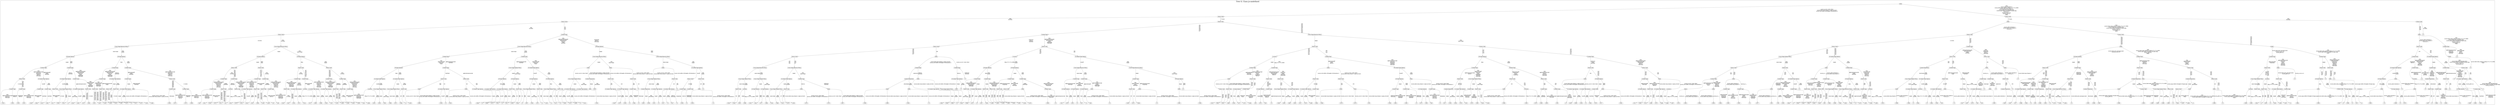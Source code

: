 /*
Generated by:
    http://https://github.com/h2oai/h2o-3/tree/master/h2o-genmodel/src/main/java/hex/genmodel/tools/PrintMojo.java
*/

/*
On a mac:

$ brew install graphviz
$ dot -Tpng file.gv -o file.png
$ open file.png
*/

digraph G {

subgraph cluster_0 {
/* Nodes */

/* Level 0 */
{
"SG_0_Node_0" [shape=box, fontsize=20, label="body"]
}

/* Level 1 */
{
"SG_0_Node_1" [shape=box, fontsize=20, label="Status-Code"]
"SG_0_Node_2" [shape=box, fontsize=20, label="Status-Code"]
}

/* Level 2 */
{
"SG_0_Node_3" [shape=box, fontsize=20, label="Status-Code"]
"SG_0_Node_4" [shape=box, fontsize=20, label="Status-Code"]
"SG_0_Node_5" [shape=box, fontsize=20, label="body"]
"SG_0_Node_6" [shape=box, fontsize=20, label="Status-Code"]
}

/* Level 3 */
{
"SG_0_Node_7" [shape=box, fontsize=20, label="Status-Code"]
"SG_0_Node_8" [shape=box, fontsize=20, label="Content-Type"]
"SG_0_Node_9" [shape=box, fontsize=20, label="Content-Type"]
"SG_0_Node_10" [shape=box, fontsize=20, label="Cross-Origin-Resource-Policy"]
"SG_0_Node_11" [shape=box, fontsize=20, label="Status-Code"]
"SG_0_Node_12" [shape=box, fontsize=20, label="Status-Code"]
"SG_0_Node_13" [shape=box, fontsize=20, label="body"]
"SG_0_Node_675" [fontsize=20, label="1.0"]
}

/* Level 4 */
{
"SG_0_Node_14" [shape=box, fontsize=20, label="Cross-Origin-Resource-Policy"]
"SG_0_Node_15" [shape=box, fontsize=20, label="Cross-Origin-Resource-Policy"]
"SG_0_Node_16" [shape=box, fontsize=20, label="Cross-Origin-Resource-Policy"]
"SG_0_Node_17" [shape=box, fontsize=20, label="X-Frame-Options"]
"SG_0_Node_18" [shape=box, fontsize=20, label="Status-Code"]
"SG_0_Node_19" [shape=box, fontsize=20, label="Status-Code"]
"SG_0_Node_20" [shape=box, fontsize=20, label="Status-Code"]
"SG_0_Node_21" [shape=box, fontsize=20, label="Status-Code"]
"SG_0_Node_22" [shape=box, fontsize=20, label="Status-Code"]
"SG_0_Node_23" [shape=box, fontsize=20, label="Content-Type"]
"SG_0_Node_24" [shape=box, fontsize=20, label="body"]
"SG_0_Node_25" [shape=box, fontsize=20, label="body"]
"SG_0_Node_26" [shape=box, fontsize=20, label="Status-Code"]
"SG_0_Node_27" [shape=box, fontsize=20, label="Content-Type"]
}

/* Level 5 */
{
"SG_0_Node_28" [shape=box, fontsize=20, label="X-Frame-Options"]
"SG_0_Node_29" [shape=box, fontsize=20, label="X-Frame-Options"]
"SG_0_Node_30" [shape=box, fontsize=20, label="X-Frame-Options"]
"SG_0_Node_31" [shape=box, fontsize=20, label="X-Frame-Options"]
"SG_0_Node_32" [shape=box, fontsize=20, label="Content-Type"]
"SG_0_Node_33" [shape=box, fontsize=20, label="Content-Type"]
"SG_0_Node_34" [shape=box, fontsize=20, label="Cross-Origin-Resource-Policy"]
"SG_0_Node_35" [shape=box, fontsize=20, label="Cross-Origin-Resource-Policy"]
"SG_0_Node_36" [shape=box, fontsize=20, label="Status-Code"]
"SG_0_Node_37" [shape=box, fontsize=20, label="body"]
"SG_0_Node_38" [shape=box, fontsize=20, label="Location"]
"SG_0_Node_39" [shape=box, fontsize=20, label="X-Content-Type-Options"]
"SG_0_Node_40" [shape=box, fontsize=20, label="Location"]
"SG_0_Node_41" [shape=box, fontsize=20, label="Content-Type"]
"SG_0_Node_42" [shape=box, fontsize=20, label="X-Frame-Options"]
"SG_0_Node_43" [shape=box, fontsize=20, label="Content-Type"]
"SG_0_Node_44" [shape=box, fontsize=20, label="Cross-Origin-Opener-Policy"]
"SG_0_Node_45" [shape=box, fontsize=20, label="X-Content-Type-Options"]
"SG_0_Node_46" [shape=box, fontsize=20, label="Status-Code"]
"SG_0_Node_47" [shape=box, fontsize=20, label="Status-Code"]
"SG_0_Node_48" [shape=box, fontsize=20, label="X-Frame-Options"]
"SG_0_Node_49" [shape=box, fontsize=20, label="Content-Type"]
"SG_0_Node_50" [shape=box, fontsize=20, label="Content-Type"]
"SG_0_Node_51" [shape=box, fontsize=20, label="Content-Type"]
"SG_0_Node_52" [shape=box, fontsize=20, label="Content-Type"]
"SG_0_Node_53" [shape=box, fontsize=20, label="X-Content-Type-Options"]
"SG_0_Node_54" [shape=box, fontsize=20, label="body"]
"SG_0_Node_676" [fontsize=20, label="1.0"]
}

/* Level 6 */
{
"SG_0_Node_55" [shape=box, fontsize=20, label="Content-Type"]
"SG_0_Node_56" [shape=box, fontsize=20, label="Content-Type"]
"SG_0_Node_57" [shape=box, fontsize=20, label="Content-Type"]
"SG_0_Node_58" [shape=box, fontsize=20, label="Content-Type"]
"SG_0_Node_59" [shape=box, fontsize=20, label="Status-Code"]
"SG_0_Node_60" [shape=box, fontsize=20, label="Status-Code"]
"SG_0_Node_61" [shape=box, fontsize=20, label="Status-Code"]
"SG_0_Node_62" [shape=box, fontsize=20, label="Status-Code"]
"SG_0_Node_63" [shape=box, fontsize=20, label="X-Frame-Options"]
"SG_0_Node_64" [shape=box, fontsize=20, label="Content-Type"]
"SG_0_Node_65" [shape=box, fontsize=20, label="Cross-Origin-Opener-Policy"]
"SG_0_Node_66" [shape=box, fontsize=20, label="X-Content-Type-Options"]
"SG_0_Node_67" [shape=box, fontsize=20, label="body"]
"SG_0_Node_68" [shape=box, fontsize=20, label="body"]
"SG_0_Node_69" [shape=box, fontsize=20, label="body"]
"SG_0_Node_70" [shape=box, fontsize=20, label="X-Content-Type-Options"]
"SG_0_Node_71" [shape=box, fontsize=20, label="Cross-Origin-Resource-Policy"]
"SG_0_Node_72" [shape=box, fontsize=20, label="Cross-Origin-Resource-Policy"]
"SG_0_Node_73" [shape=box, fontsize=20, label="Content-Type"]
"SG_0_Node_74" [shape=box, fontsize=20, label="Content-Type"]
"SG_0_Node_75" [shape=box, fontsize=20, label="X-Frame-Options"]
"SG_0_Node_76" [shape=box, fontsize=20, label="X-Frame-Options"]
"SG_0_Node_77" [shape=box, fontsize=20, label="Cross-Origin-Resource-Policy"]
"SG_0_Node_78" [shape=box, fontsize=20, label="Cross-Origin-Resource-Policy"]
"SG_0_Node_79" [shape=box, fontsize=20, label="Content-Type"]
"SG_0_Node_80" [shape=box, fontsize=20, label="Content-Type"]
"SG_0_Node_81" [shape=box, fontsize=20, label="body"]
"SG_0_Node_82" [shape=box, fontsize=20, label="X-Content-Type-Options"]
"SG_0_Node_83" [shape=box, fontsize=20, label="Content-Type"]
"SG_0_Node_84" [shape=box, fontsize=20, label="Content-Type"]
"SG_0_Node_85" [shape=box, fontsize=20, label="Status-Code"]
"SG_0_Node_86" [shape=box, fontsize=20, label="Status-Code"]
"SG_0_Node_87" [shape=box, fontsize=20, label="Status-Code"]
"SG_0_Node_88" [shape=box, fontsize=20, label="Status-Code"]
"SG_0_Node_89" [shape=box, fontsize=20, label="body"]
"SG_0_Node_90" [shape=box, fontsize=20, label="Content-Type"]
"SG_0_Node_91" [shape=box, fontsize=20, label="Content-Disposition"]
"SG_0_Node_92" [shape=box, fontsize=20, label="Content-Type"]
"SG_0_Node_93" [shape=box, fontsize=20, label="body"]
"SG_0_Node_94" [shape=box, fontsize=20, label="body"]
"SG_0_Node_95" [shape=box, fontsize=20, label="Status-Code"]
"SG_0_Node_96" [shape=box, fontsize=20, label="Content-Type"]
"SG_0_Node_97" [shape=box, fontsize=20, label="Status-Code"]
"SG_0_Node_98" [shape=box, fontsize=20, label="Status-Code"]
"SG_0_Node_99" [shape=box, fontsize=20, label="Status-Code"]
"SG_0_Node_100" [shape=box, fontsize=20, label="body"]
"SG_0_Node_101" [shape=box, fontsize=20, label="Status-Code"]
"SG_0_Node_102" [shape=box, fontsize=20, label="Status-Code"]
"SG_0_Node_103" [shape=box, fontsize=20, label="X-Content-Type-Options"]
"SG_0_Node_104" [shape=box, fontsize=20, label="Content-Type"]
"SG_0_Node_105" [shape=box, fontsize=20, label="Content-Type"]
"SG_0_Node_106" [shape=box, fontsize=20, label="Content-Type"]
"SG_0_Node_107" [shape=box, fontsize=20, label="Status-Code"]
"SG_0_Node_677" [fontsize=20, label="1.0"]
}

/* Level 7 */
{
"SG_0_Node_108" [shape=box, fontsize=20, label="Status-Code"]
"SG_0_Node_109" [shape=box, fontsize=20, label="X-Content-Type-Options"]
"SG_0_Node_110" [shape=box, fontsize=20, label="X-Content-Type-Options"]
"SG_0_Node_111" [shape=box, fontsize=20, label="Content-Type"]
"SG_0_Node_112" [shape=box, fontsize=20, label="Content-Type"]
"SG_0_Node_113" [shape=box, fontsize=20, label="X-Content-Type-Options"]
"SG_0_Node_114" [shape=box, fontsize=20, label="Content-Type"]
"SG_0_Node_115" [shape=box, fontsize=20, label="Status-Code"]
"SG_0_Node_116" [shape=box, fontsize=20, label="Content-Type"]
"SG_0_Node_117" [shape=box, fontsize=20, label="Content-Type"]
"SG_0_Node_118" [shape=box, fontsize=20, label="Content-Type"]
"SG_0_Node_119" [shape=box, fontsize=20, label="Content-Type"]
"SG_0_Node_120" [shape=box, fontsize=20, label="Content-Type"]
"SG_0_Node_121" [shape=box, fontsize=20, label="Content-Type"]
"SG_0_Node_122" [shape=box, fontsize=20, label="Content-Type"]
"SG_0_Node_123" [shape=box, fontsize=20, label="Content-Type"]
"SG_0_Node_124" [shape=box, fontsize=20, label="X-Content-Type-Options"]
"SG_0_Node_125" [shape=box, fontsize=20, label="X-Content-Type-Options"]
"SG_0_Node_126" [shape=box, fontsize=20, label="Status-Code"]
"SG_0_Node_127" [shape=box, fontsize=20, label="Status-Code"]
"SG_0_Node_128" [shape=box, fontsize=20, label="X-Frame-Options"]
"SG_0_Node_129" [shape=box, fontsize=20, label="X-Frame-Options"]
"SG_0_Node_130" [shape=box, fontsize=20, label="X-Frame-Options"]
"SG_0_Node_131" [shape=box, fontsize=20, label="X-Frame-Options"]
"SG_0_Node_132" [shape=box, fontsize=20, label="Cross-Origin-Opener-Policy"]
"SG_0_Node_133" [shape=box, fontsize=20, label="Content-Disposition"]
"SG_0_Node_134" [shape=box, fontsize=20, label="Status-Code"]
"SG_0_Node_135" [shape=box, fontsize=20, label="Status-Code"]
"SG_0_Node_136" [shape=box, fontsize=20, label="Cross-Origin-Opener-Policy"]
"SG_0_Node_137" [shape=box, fontsize=20, label="Status-Code"]
"SG_0_Node_138" [shape=box, fontsize=20, label="Status-Code"]
"SG_0_Node_139" [shape=box, fontsize=20, label="Status-Code"]
"SG_0_Node_140" [shape=box, fontsize=20, label="Cross-Origin-Opener-Policy"]
"SG_0_Node_141" [shape=box, fontsize=20, label="Cross-Origin-Opener-Policy"]
"SG_0_Node_142" [shape=box, fontsize=20, label="X-Content-Type-Options"]
"SG_0_Node_143" [shape=box, fontsize=20, label="Content-Type"]
"SG_0_Node_144" [shape=box, fontsize=20, label="Content-Disposition"]
"SG_0_Node_145" [shape=box, fontsize=20, label="body"]
"SG_0_Node_146" [shape=box, fontsize=20, label="X-Content-Type-Options"]
"SG_0_Node_678" [fontsize=20, label="1.0"]
"SG_0_Node_147" [shape=box, fontsize=20, label="Content-Type"]
"SG_0_Node_148" [shape=box, fontsize=20, label="Content-Type"]
"SG_0_Node_149" [shape=box, fontsize=20, label="Content-Type"]
"SG_0_Node_150" [shape=box, fontsize=20, label="Content-Type"]
"SG_0_Node_151" [shape=box, fontsize=20, label="Content-Type"]
"SG_0_Node_152" [shape=box, fontsize=20, label="Content-Type"]
"SG_0_Node_153" [shape=box, fontsize=20, label="Content-Type"]
"SG_0_Node_154" [shape=box, fontsize=20, label="X-Frame-Options"]
"SG_0_Node_155" [shape=box, fontsize=20, label="body"]
"SG_0_Node_156" [shape=box, fontsize=20, label="Status-Code"]
"SG_0_Node_157" [shape=box, fontsize=20, label="Status-Code"]
"SG_0_Node_158" [shape=box, fontsize=20, label="Status-Code"]
"SG_0_Node_159" [shape=box, fontsize=20, label="Status-Code"]
"SG_0_Node_160" [shape=box, fontsize=20, label="Status-Code"]
"SG_0_Node_161" [shape=box, fontsize=20, label="X-Frame-Options"]
"SG_0_Node_162" [shape=box, fontsize=20, label="body"]
"SG_0_Node_163" [shape=box, fontsize=20, label="Status-Code"]
"SG_0_Node_164" [shape=box, fontsize=20, label="Cross-Origin-Opener-Policy"]
"SG_0_Node_165" [shape=box, fontsize=20, label="Status-Code"]
"SG_0_Node_166" [shape=box, fontsize=20, label="Status-Code"]
"SG_0_Node_167" [shape=box, fontsize=20, label="body"]
"SG_0_Node_168" [shape=box, fontsize=20, label="X-Frame-Options"]
"SG_0_Node_169" [shape=box, fontsize=20, label="Content-Type"]
"SG_0_Node_170" [shape=box, fontsize=20, label="body"]
"SG_0_Node_171" [shape=box, fontsize=20, label="Content-Type"]
"SG_0_Node_172" [shape=box, fontsize=20, label="body"]
"SG_0_Node_173" [shape=box, fontsize=20, label="Content-Type"]
"SG_0_Node_174" [shape=box, fontsize=20, label="X-Content-Type-Options"]
"SG_0_Node_175" [shape=box, fontsize=20, label="Content-Type"]
"SG_0_Node_176" [shape=box, fontsize=20, label="Content-Type"]
"SG_0_Node_177" [shape=box, fontsize=20, label="X-Frame-Options"]
"SG_0_Node_178" [shape=box, fontsize=20, label="Status-Code"]
"SG_0_Node_179" [shape=box, fontsize=20, label="Cross-Origin-Opener-Policy"]
"SG_0_Node_180" [shape=box, fontsize=20, label="X-Content-Type-Options"]
"SG_0_Node_181" [shape=box, fontsize=20, label="Status-Code"]
"SG_0_Node_182" [shape=box, fontsize=20, label="Location"]
"SG_0_Node_183" [shape=box, fontsize=20, label="Content-Type"]
"SG_0_Node_184" [shape=box, fontsize=20, label="Content-Type"]
"SG_0_Node_185" [shape=box, fontsize=20, label="Status-Code"]
"SG_0_Node_679" [fontsize=20, label="1.0"]
"SG_0_Node_186" [shape=box, fontsize=20, label="Content-Type"]
"SG_0_Node_187" [shape=box, fontsize=20, label="Content-Type"]
"SG_0_Node_188" [shape=box, fontsize=20, label="Status-Code"]
"SG_0_Node_189" [shape=box, fontsize=20, label="Status-Code"]
"SG_0_Node_190" [shape=box, fontsize=20, label="Content-Disposition"]
"SG_0_Node_191" [shape=box, fontsize=20, label="body"]
"SG_0_Node_192" [shape=box, fontsize=20, label="Content-Disposition"]
"SG_0_Node_193" [shape=box, fontsize=20, label="Status-Code"]
"SG_0_Node_194" [shape=box, fontsize=20, label="Cross-Origin-Opener-Policy"]
"SG_0_Node_195" [shape=box, fontsize=20, label="Location"]
"SG_0_Node_196" [shape=box, fontsize=20, label="Status-Code"]
"SG_0_Node_680" [fontsize=20, label="1.0"]
"SG_0_Node_197" [shape=box, fontsize=20, label="X-Frame-Options"]
"SG_0_Node_681" [fontsize=20, label="1.0"]
"SG_0_Node_198" [shape=box, fontsize=20, label="body"]
"SG_0_Node_682" [fontsize=20, label="1.0"]
"SG_0_Node_199" [shape=box, fontsize=20, label="X-Frame-Options"]
"SG_0_Node_200" [shape=box, fontsize=20, label="body"]
"SG_0_Node_201" [shape=box, fontsize=20, label="Location"]
"SG_0_Node_683" [fontsize=20, label="1.0"]
"SG_0_Node_202" [shape=box, fontsize=20, label="Content-Disposition"]
"SG_0_Node_684" [fontsize=20, label="1.0"]
"SG_0_Node_203" [shape=box, fontsize=20, label="Status-Code"]
"SG_0_Node_685" [fontsize=20, label="1.0"]
"SG_0_Node_204" [shape=box, fontsize=20, label="X-Content-Type-Options"]
"SG_0_Node_205" [shape=box, fontsize=20, label="body"]
}

/* Level 8 */
{
"SG_0_Node_206" [shape=box, fontsize=20, label="Content-Type"]
"SG_0_Node_207" [shape=box, fontsize=20, label="Content-Type"]
"SG_0_Node_208" [shape=box, fontsize=20, label="Content-Type"]
"SG_0_Node_209" [shape=box, fontsize=20, label="Content-Type"]
"SG_0_Node_210" [shape=box, fontsize=20, label="Status-Code"]
"SG_0_Node_211" [shape=box, fontsize=20, label="Cross-Origin-Opener-Policy"]
"SG_0_Node_212" [shape=box, fontsize=20, label="X-Content-Type-Options"]
"SG_0_Node_213" [shape=box, fontsize=20, label="Status-Code"]
"SG_0_Node_214" [shape=box, fontsize=20, label="Status-Code"]
"SG_0_Node_215" [shape=box, fontsize=20, label="Status-Code"]
"SG_0_Node_216" [shape=box, fontsize=20, label="Status-Code"]
"SG_0_Node_217" [shape=box, fontsize=20, label="Status-Code"]
"SG_0_Node_218" [shape=box, fontsize=20, label="X-Content-Type-Options"]
"SG_0_Node_219" [shape=box, fontsize=20, label="body"]
"SG_0_Node_220" [shape=box, fontsize=20, label="Content-Type"]
"SG_0_Node_221" [shape=box, fontsize=20, label="Content-Type"]
"SG_0_Node_222" [shape=box, fontsize=20, label="Content-Type"]
"SG_0_Node_223" [shape=box, fontsize=20, label="Status-Code"]
"SG_0_Node_224" [shape=box, fontsize=20, label="Location"]
"SG_0_Node_225" [shape=box, fontsize=20, label="Status-Code"]
"SG_0_Node_226" [shape=box, fontsize=20, label="X-Content-Type-Options"]
"SG_0_Node_227" [shape=box, fontsize=20, label="Status-Code"]
"SG_0_Node_228" [shape=box, fontsize=20, label="Status-Code"]
"SG_0_Node_229" [shape=box, fontsize=20, label="Content-Type"]
"SG_0_Node_230" [shape=box, fontsize=20, label="Status-Code"]
"SG_0_Node_231" [shape=box, fontsize=20, label="X-Content-Type-Options"]
"SG_0_Node_232" [shape=box, fontsize=20, label="Location"]
"SG_0_Node_233" [shape=box, fontsize=20, label="X-Content-Type-Options"]
"SG_0_Node_234" [shape=box, fontsize=20, label="X-Content-Type-Options"]
"SG_0_Node_235" [shape=box, fontsize=20, label="Status-Code"]
"SG_0_Node_236" [shape=box, fontsize=20, label="Status-Code"]
"SG_0_Node_237" [shape=box, fontsize=20, label="Content-Type"]
"SG_0_Node_238" [shape=box, fontsize=20, label="Location"]
"SG_0_Node_239" [shape=box, fontsize=20, label="Cross-Origin-Opener-Policy"]
"SG_0_Node_240" [shape=box, fontsize=20, label="Cross-Origin-Opener-Policy"]
"SG_0_Node_241" [shape=box, fontsize=20, label="Status-Code"]
"SG_0_Node_242" [shape=box, fontsize=20, label="body"]
"SG_0_Node_243" [shape=box, fontsize=20, label="X-Content-Type-Options"]
"SG_0_Node_244" [shape=box, fontsize=20, label="body"]
"SG_0_Node_245" [shape=box, fontsize=20, label="X-Content-Type-Options"]
"SG_0_Node_246" [shape=box, fontsize=20, label="X-Content-Type-Options"]
"SG_0_Node_247" [shape=box, fontsize=20, label="X-Content-Type-Options"]
"SG_0_Node_248" [shape=box, fontsize=20, label="Status-Code"]
"SG_0_Node_249" [shape=box, fontsize=20, label="Status-Code"]
"SG_0_Node_250" [shape=box, fontsize=20, label="Cross-Origin-Opener-Policy"]
"SG_0_Node_251" [shape=box, fontsize=20, label="Status-Code"]
"SG_0_Node_252" [shape=box, fontsize=20, label="Cross-Origin-Opener-Policy"]
"SG_0_Node_253" [shape=box, fontsize=20, label="Status-Code"]
"SG_0_Node_254" [shape=box, fontsize=20, label="X-Content-Type-Options"]
"SG_0_Node_255" [shape=box, fontsize=20, label="X-Content-Type-Options"]
"SG_0_Node_256" [shape=box, fontsize=20, label="body"]
"SG_0_Node_686" [fontsize=20, label="0.958"]
"SG_0_Node_258" [shape=box, fontsize=20, label="X-Content-Type-Options"]
"SG_0_Node_259" [shape=box, fontsize=20, label="X-Content-Type-Options"]
"SG_0_Node_260" [shape=box, fontsize=20, label="Content-Type"]
"SG_0_Node_687" [fontsize=20, label="1.0"]
"SG_0_Node_261" [shape=box, fontsize=20, label="Content-Disposition"]
"SG_0_Node_262" [shape=box, fontsize=20, label="X-Content-Type-Options"]
"SG_0_Node_263" [shape=box, fontsize=20, label="X-Content-Type-Options"]
"SG_0_Node_688" [fontsize=20, label="1.0"]
"SG_0_Node_264" [shape=box, fontsize=20, label="Content-Type"]
"SG_0_Node_265" [shape=box, fontsize=20, label="Content-Type"]
"SG_0_Node_266" [shape=box, fontsize=20, label="body"]
"SG_0_Node_689" [fontsize=20, label="1.0"]
"SG_0_Node_267" [shape=box, fontsize=20, label="Status-Code"]
"SG_0_Node_268" [shape=box, fontsize=20, label="Location"]
"SG_0_Node_269" [shape=box, fontsize=20, label="X-Frame-Options"]
"SG_0_Node_270" [shape=box, fontsize=20, label="X-Frame-Options"]
"SG_0_Node_271" [shape=box, fontsize=20, label="Cross-Origin-Opener-Policy"]
"SG_0_Node_272" [shape=box, fontsize=20, label="Status-Code"]
"SG_0_Node_273" [shape=box, fontsize=20, label="body"]
"SG_0_Node_274" [shape=box, fontsize=20, label="body"]
"SG_0_Node_275" [shape=box, fontsize=20, label="body"]
"SG_0_Node_276" [shape=box, fontsize=20, label="body"]
"SG_0_Node_277" [shape=box, fontsize=20, label="X-Content-Type-Options"]
"SG_0_Node_278" [shape=box, fontsize=20, label="Cross-Origin-Opener-Policy"]
"SG_0_Node_690" [fontsize=20, label="0.969"]
"SG_0_Node_691" [fontsize=20, label="1.0"]
"SG_0_Node_280" [shape=box, fontsize=20, label="Status-Code"]
"SG_0_Node_281" [shape=box, fontsize=20, label="X-Content-Type-Options"]
"SG_0_Node_282" [shape=box, fontsize=20, label="Status-Code"]
"SG_0_Node_283" [shape=box, fontsize=20, label="Status-Code"]
"SG_0_Node_284" [shape=box, fontsize=20, label="Status-Code"]
"SG_0_Node_285" [shape=box, fontsize=20, label="Status-Code"]
"SG_0_Node_286" [shape=box, fontsize=20, label="body"]
"SG_0_Node_287" [shape=box, fontsize=20, label="Content-Type"]
"SG_0_Node_288" [shape=box, fontsize=20, label="X-Frame-Options"]
"SG_0_Node_289" [shape=box, fontsize=20, label="X-Frame-Options"]
"SG_0_Node_290" [shape=box, fontsize=20, label="X-Frame-Options"]
"SG_0_Node_291" [shape=box, fontsize=20, label="body"]
"SG_0_Node_292" [shape=box, fontsize=20, label="Status-Code"]
"SG_0_Node_293" [shape=box, fontsize=20, label="body"]
"SG_0_Node_294" [shape=box, fontsize=20, label="body"]
"SG_0_Node_692" [fontsize=20, label="1.0"]
"SG_0_Node_295" [shape=box, fontsize=20, label="Status-Code"]
"SG_0_Node_296" [shape=box, fontsize=20, label="Status-Code"]
"SG_0_Node_297" [shape=box, fontsize=20, label="X-Frame-Options"]
"SG_0_Node_298" [shape=box, fontsize=20, label="Content-Type"]
"SG_0_Node_299" [shape=box, fontsize=20, label="X-Frame-Options"]
"SG_0_Node_300" [shape=box, fontsize=20, label="Content-Type"]
"SG_0_Node_301" [shape=box, fontsize=20, label="Cross-Origin-Opener-Policy"]
"SG_0_Node_302" [shape=box, fontsize=20, label="X-Content-Type-Options"]
"SG_0_Node_303" [shape=box, fontsize=20, label="X-Content-Type-Options"]
"SG_0_Node_304" [shape=box, fontsize=20, label="Content-Type"]
"SG_0_Node_305" [shape=box, fontsize=20, label="body"]
"SG_0_Node_306" [shape=box, fontsize=20, label="body"]
"SG_0_Node_307" [shape=box, fontsize=20, label="Content-Type"]
"SG_0_Node_308" [shape=box, fontsize=20, label="Content-Type"]
"SG_0_Node_309" [shape=box, fontsize=20, label="X-Frame-Options"]
"SG_0_Node_310" [shape=box, fontsize=20, label="Content-Type"]
"SG_0_Node_311" [shape=box, fontsize=20, label="Content-Disposition"]
"SG_0_Node_312" [shape=box, fontsize=20, label="X-Content-Type-Options"]
"SG_0_Node_313" [shape=box, fontsize=20, label="Content-Type"]
"SG_0_Node_314" [shape=box, fontsize=20, label="Status-Code"]
"SG_0_Node_315" [shape=box, fontsize=20, label="body"]
"SG_0_Node_316" [shape=box, fontsize=20, label="Location"]
"SG_0_Node_317" [shape=box, fontsize=20, label="Content-Type"]
"SG_0_Node_318" [shape=box, fontsize=20, label="Content-Type"]
"SG_0_Node_319" [shape=box, fontsize=20, label="X-Content-Type-Options"]
"SG_0_Node_320" [shape=box, fontsize=20, label="X-Content-Type-Options"]
"SG_0_Node_321" [shape=box, fontsize=20, label="Content-Type"]
"SG_0_Node_322" [shape=box, fontsize=20, label="body"]
"SG_0_Node_323" [shape=box, fontsize=20, label="X-Frame-Options"]
"SG_0_Node_324" [shape=box, fontsize=20, label="Status-Code"]
"SG_0_Node_325" [shape=box, fontsize=20, label="X-Content-Type-Options"]
"SG_0_Node_326" [shape=box, fontsize=20, label="Location"]
"SG_0_Node_327" [shape=box, fontsize=20, label="body"]
"SG_0_Node_328" [shape=box, fontsize=20, label="body"]
"SG_0_Node_329" [shape=box, fontsize=20, label="Content-Type"]
"SG_0_Node_330" [shape=box, fontsize=20, label="Content-Type"]
"SG_0_Node_331" [shape=box, fontsize=20, label="body"]
"SG_0_Node_332" [shape=box, fontsize=20, label="Content-Type"]
"SG_0_Node_333" [shape=box, fontsize=20, label="Content-Type"]
"SG_0_Node_693" [fontsize=20, label="1.0"]
"SG_0_Node_334" [shape=box, fontsize=20, label="Status-Code"]
"SG_0_Node_335" [shape=box, fontsize=20, label="Status-Code"]
"SG_0_Node_336" [shape=box, fontsize=20, label="Status-Code"]
"SG_0_Node_337" [shape=box, fontsize=20, label="Cross-Origin-Opener-Policy"]
"SG_0_Node_338" [shape=box, fontsize=20, label="Cross-Origin-Resource-Policy"]
"SG_0_Node_339" [shape=box, fontsize=20, label="Status-Code"]
"SG_0_Node_340" [shape=box, fontsize=20, label="Content-Type"]
"SG_0_Node_341" [shape=box, fontsize=20, label="Location"]
"SG_0_Node_342" [shape=box, fontsize=20, label="body"]
"SG_0_Node_343" [shape=box, fontsize=20, label="X-Content-Type-Options"]
"SG_0_Node_344" [shape=box, fontsize=20, label="Location"]
"SG_0_Node_694" [fontsize=20, label="1.0"]
"SG_0_Node_345" [shape=box, fontsize=20, label="X-Content-Type-Options"]
"SG_0_Node_346" [shape=box, fontsize=20, label="body"]
"SG_0_Node_347" [shape=box, fontsize=20, label="Status-Code"]
"SG_0_Node_695" [fontsize=20, label="1.0"]
"SG_0_Node_348" [shape=box, fontsize=20, label="X-Content-Type-Options"]
"SG_0_Node_696" [fontsize=20, label="1.0"]
"SG_0_Node_349" [shape=box, fontsize=20, label="body"]
"SG_0_Node_697" [fontsize=20, label="1.0"]
"SG_0_Node_350" [shape=box, fontsize=20, label="Content-Disposition"]
"SG_0_Node_698" [fontsize=20, label="1.0"]
"SG_0_Node_351" [shape=box, fontsize=20, label="X-Content-Type-Options"]
"SG_0_Node_352" [shape=box, fontsize=20, label="Content-Type"]
"SG_0_Node_353" [shape=box, fontsize=20, label="Content-Disposition"]
"SG_0_Node_354" [shape=box, fontsize=20, label="Status-Code"]
"SG_0_Node_355" [shape=box, fontsize=20, label="Cross-Origin-Resource-Policy"]
"SG_0_Node_356" [shape=box, fontsize=20, label="body"]
"SG_0_Node_357" [shape=box, fontsize=20, label="Content-Disposition"]
"SG_0_Node_699" [fontsize=20, label="1.0"]
"SG_0_Node_358" [shape=box, fontsize=20, label="body"]
"SG_0_Node_359" [shape=box, fontsize=20, label="Content-Type"]
"SG_0_Node_360" [shape=box, fontsize=20, label="Cross-Origin-Opener-Policy"]
"SG_0_Node_361" [shape=box, fontsize=20, label="Status-Code"]
"SG_0_Node_362" [shape=box, fontsize=20, label="Status-Code"]
"SG_0_Node_363" [shape=box, fontsize=20, label="body"]
"SG_0_Node_364" [shape=box, fontsize=20, label="body"]
"SG_0_Node_700" [fontsize=20, label="1.0"]
"SG_0_Node_365" [shape=box, fontsize=20, label="Location"]
"SG_0_Node_366" [shape=box, fontsize=20, label="Status-Code"]
"SG_0_Node_367" [shape=box, fontsize=20, label="Status-Code"]
"SG_0_Node_701" [fontsize=20, label="1.0"]
"SG_0_Node_368" [shape=box, fontsize=20, label="X-Content-Type-Options"]
"SG_0_Node_369" [shape=box, fontsize=20, label="Content-Type"]
"SG_0_Node_370" [shape=box, fontsize=20, label="body"]
"SG_0_Node_371" [shape=box, fontsize=20, label="Status-Code"]
"SG_0_Node_372" [shape=box, fontsize=20, label="X-Frame-Options"]
"SG_0_Node_702" [fontsize=20, label="1.0"]
"SG_0_Node_373" [shape=box, fontsize=20, label="Location"]
"SG_0_Node_374" [shape=box, fontsize=20, label="body"]
"SG_0_Node_375" [shape=box, fontsize=20, label="X-Frame-Options"]
"SG_0_Node_703" [fontsize=20, label="1.0"]
"SG_0_Node_376" [shape=box, fontsize=20, label="body"]
"SG_0_Node_704" [fontsize=20, label="1.0"]
"SG_0_Node_377" [shape=box, fontsize=20, label="Status-Code"]
"SG_0_Node_378" [shape=box, fontsize=20, label="Content-Type"]
"SG_0_Node_379" [shape=box, fontsize=20, label="body"]
"SG_0_Node_705" [fontsize=20, label="1.0"]
"SG_0_Node_380" [shape=box, fontsize=20, label="X-Frame-Options"]
"SG_0_Node_706" [fontsize=20, label="1.0"]
"SG_0_Node_381" [shape=box, fontsize=20, label="Content-Type"]
"SG_0_Node_707" [fontsize=20, label="1.0"]
}

/* Level 9 */
{
"SG_0_Node_708" [fontsize=20, label="0.933"]
"SG_0_Node_709" [fontsize=20, label="0.946"]
"SG_0_Node_710" [fontsize=20, label="0.939"]
"SG_0_Node_711" [fontsize=20, label="0.953"]
"SG_0_Node_712" [fontsize=20, label="0.939"]
"SG_0_Node_713" [fontsize=20, label="0.984"]
"SG_0_Node_714" [fontsize=20, label="0.935"]
"SG_0_Node_715" [fontsize=20, label="0.991"]
"SG_0_Node_716" [fontsize=20, label="0.917"]
"SG_0_Node_717" [fontsize=20, label="0.944"]
"SG_0_Node_718" [fontsize=20, label="0.933"]
"SG_0_Node_719" [fontsize=20, label="1.0"]
"SG_0_Node_720" [fontsize=20, label="0.938"]
"SG_0_Node_721" [fontsize=20, label="0.993"]
"SG_0_Node_722" [fontsize=20, label="0.972"]
"SG_0_Node_723" [fontsize=20, label="0.982"]
"SG_0_Node_724" [fontsize=20, label="0.933"]
"SG_0_Node_725" [fontsize=20, label="0.947"]
"SG_0_Node_726" [fontsize=20, label="0.945"]
"SG_0_Node_727" [fontsize=20, label="0.958"]
"SG_0_Node_728" [fontsize=20, label="0.921"]
"SG_0_Node_729" [fontsize=20, label="0.987"]
"SG_0_Node_730" [fontsize=20, label="0.972"]
"SG_0_Node_731" [fontsize=20, label="1.0"]
"SG_0_Node_732" [fontsize=20, label="0.917"]
"SG_0_Node_733" [fontsize=20, label="0.972"]
"SG_0_Node_734" [fontsize=20, label="0.955"]
"SG_0_Node_735" [fontsize=20, label="0.966"]
"SG_0_Node_736" [fontsize=20, label="0.958"]
"SG_0_Node_737" [fontsize=20, label="0.975"]
"SG_0_Node_738" [fontsize=20, label="0.973"]
"SG_0_Node_739" [fontsize=20, label="0.989"]
"SG_0_Node_740" [fontsize=20, label="0.94"]
"SG_0_Node_741" [fontsize=20, label="0.951"]
"SG_0_Node_742" [fontsize=20, label="0.958"]
"SG_0_Node_743" [fontsize=20, label="0.972"]
"SG_0_Node_744" [fontsize=20, label="0.911"]
"SG_0_Node_745" [fontsize=20, label="0.97"]
"SG_0_Node_746" [fontsize=20, label="0.955"]
"SG_0_Node_747" [fontsize=20, label="0.979"]
"SG_0_Node_748" [fontsize=20, label="0.932"]
"SG_0_Node_749" [fontsize=20, label="0.954"]
"SG_0_Node_750" [fontsize=20, label="0.953"]
"SG_0_Node_751" [fontsize=20, label="0.996"]
"SG_0_Node_752" [fontsize=20, label="0.948"]
"SG_0_Node_753" [fontsize=20, label="0.958"]
"SG_0_Node_754" [fontsize=20, label="0.97"]
"SG_0_Node_755" [fontsize=20, label="0.98"]
"SG_0_Node_756" [fontsize=20, label="0.939"]
"SG_0_Node_757" [fontsize=20, label="0.947"]
"SG_0_Node_758" [fontsize=20, label="0.954"]
"SG_0_Node_759" [fontsize=20, label="0.971"]
"SG_0_Node_760" [fontsize=20, label="0.914"]
"SG_0_Node_761" [fontsize=20, label="0.973"]
"SG_0_Node_762" [fontsize=20, label="0.968"]
"SG_0_Node_763" [fontsize=20, label="0.988"]
"SG_0_Node_764" [fontsize=20, label="0.936"]
"SG_0_Node_765" [fontsize=20, label="0.957"]
"SG_0_Node_766" [fontsize=20, label="0.943"]
"SG_0_Node_767" [fontsize=20, label="0.998"]
"SG_0_Node_768" [fontsize=20, label="0.948"]
"SG_0_Node_769" [fontsize=20, label="0.958"]
"SG_0_Node_770" [fontsize=20, label="0.969"]
"SG_0_Node_771" [fontsize=20, label="0.98"]
"SG_0_Node_772" [fontsize=20, label="0.898"]
"SG_0_Node_773" [fontsize=20, label="0.954"]
"SG_0_Node_774" [fontsize=20, label="0.926"]
"SG_0_Node_775" [fontsize=20, label="0.991"]
"SG_0_Node_776" [fontsize=20, label="0.898"]
"SG_0_Node_777" [fontsize=20, label="0.972"]
"SG_0_Node_778" [fontsize=20, label="0.986"]
"SG_0_Node_779" [fontsize=20, label="1.0"]
"SG_0_Node_780" [fontsize=20, label="0.938"]
"SG_0_Node_781" [fontsize=20, label="0.969"]
"SG_0_Node_782" [fontsize=20, label="0.958"]
"SG_0_Node_783" [fontsize=20, label="1.0"]
"SG_0_Node_784" [fontsize=20, label="0.938"]
"SG_0_Node_785" [fontsize=20, label="1.0"]
"SG_0_Node_786" [fontsize=20, label="0.969"]
"SG_0_Node_787" [fontsize=20, label="1.0"]
"SG_0_Node_788" [fontsize=20, label="0.889"]
"SG_0_Node_789" [fontsize=20, label="0.972"]
"SG_0_Node_790" [fontsize=20, label="0.931"]
"SG_0_Node_791" [fontsize=20, label="1.0"]
"SG_0_Node_792" [fontsize=20, label="0.917"]
"SG_0_Node_793" [fontsize=20, label="0.958"]
"SG_0_Node_794" [fontsize=20, label="0.958"]
"SG_0_Node_795" [fontsize=20, label="1.0"]
"SG_0_Node_796" [fontsize=20, label="0.907"]
"SG_0_Node_797" [fontsize=20, label="0.963"]
"SG_0_Node_798" [fontsize=20, label="0.972"]
"SG_0_Node_799" [fontsize=20, label="1.0"]
"SG_0_Node_800" [fontsize=20, label="0.935"]
"SG_0_Node_801" [fontsize=20, label="1.0"]
"SG_0_Node_802" [fontsize=20, label="0.972"]
"SG_0_Node_803" [fontsize=20, label="1.0"]
"SG_0_Node_804" [fontsize=20, label="0.861"]
"SG_0_Node_805" [fontsize=20, label="0.972"]
"SG_0_Node_806" [fontsize=20, label="0.889"]
"SG_0_Node_807" [fontsize=20, label="1.0"]
"SG_0_Node_808" [fontsize=20, label="0.931"]
"SG_0_Node_809" [fontsize=20, label="0.944"]
"SG_0_Node_810" [fontsize=20, label="0.938"]
"SG_0_Node_811" [fontsize=20, label="0.979"]
"SG_0_Node_812" [fontsize=20, label="0.958"]
"SG_0_Node_813" [fontsize=20, label="1.0"]
"SG_0_Node_814" [fontsize=20, label="0.984"]
"SG_0_Node_815" [fontsize=20, label="1.0"]
"SG_0_Node_816" [fontsize=20, label="0.903"]
"SG_0_Node_817" [fontsize=20, label="0.958"]
"SG_0_Node_818" [fontsize=20, label="0.931"]
"SG_0_Node_819" [fontsize=20, label="1.0"]
"SG_0_Node_820" [fontsize=20, label="0.917"]
"SG_0_Node_821" [fontsize=20, label="1.0"]
"SG_0_Node_822" [fontsize=20, label="0.917"]
"SG_0_Node_823" [fontsize=20, label="1.0"]
"SG_0_Node_824" [fontsize=20, label="0.958"]
"SG_0_Node_825" [fontsize=20, label="1.0"]
"SG_0_Node_826" [fontsize=20, label="0.958"]
"SG_0_Node_827" [fontsize=20, label="1.0"]
"SG_0_Node_828" [fontsize=20, label="0.938"]
"SG_0_Node_829" [fontsize=20, label="0.948"]
"SG_0_Node_830" [fontsize=20, label="0.949"]
"SG_0_Node_831" [fontsize=20, label="0.986"]
"SG_0_Node_832" [fontsize=20, label="0.944"]
"SG_0_Node_833" [fontsize=20, label="0.981"]
"SG_0_Node_834" [fontsize=20, label="0.977"]
"SG_0_Node_835" [fontsize=20, label="0.986"]
"SG_0_Node_836" [fontsize=20, label="0.944"]
"SG_0_Node_837" [fontsize=20, label="0.968"]
"SG_0_Node_838" [fontsize=20, label="0.951"]
"SG_0_Node_839" [fontsize=20, label="0.979"]
"SG_0_Node_840" [fontsize=20, label="0.938"]
"SG_0_Node_841" [fontsize=20, label="0.974"]
"SG_0_Node_842" [fontsize=20, label="0.974"]
"SG_0_Node_843" [fontsize=20, label="0.987"]
"SG_0_Node_844" [fontsize=20, label="0.906"]
"SG_0_Node_845" [fontsize=20, label="0.969"]
"SG_0_Node_846" [fontsize=20, label="0.938"]
"SG_0_Node_847" [fontsize=20, label="1.0"]
"SG_0_Node_848" [fontsize=20, label="0.969"]
"SG_0_Node_849" [fontsize=20, label="0.984"]
"SG_0_Node_850" [fontsize=20, label="0.969"]
"SG_0_Node_851" [fontsize=20, label="1.0"]
"SG_0_Node_852" [fontsize=20, label="0.948"]
"SG_0_Node_853" [fontsize=20, label="0.966"]
"SG_0_Node_854" [fontsize=20, label="0.975"]
"SG_0_Node_855" [fontsize=20, label="1.0"]
"SG_0_Node_856" [fontsize=20, label="0.927"]
"SG_0_Node_857" [fontsize=20, label="0.965"]
"SG_0_Node_858" [fontsize=20, label="0.969"]
"SG_0_Node_859" [fontsize=20, label="0.983"]
"SG_0_Node_860" [fontsize=20, label="0.938"]
"SG_0_Node_861" [fontsize=20, label="0.984"]
"SG_0_Node_862" [fontsize=20, label="0.962"]
"SG_0_Node_863" [fontsize=20, label="0.991"]
"SG_0_Node_864" [fontsize=20, label="0.938"]
"SG_0_Node_865" [fontsize=20, label="0.978"]
"SG_0_Node_866" [fontsize=20, label="0.983"]
"SG_0_Node_867" [fontsize=20, label="1.0"]
"SG_0_Node_868" [fontsize=20, label="0.927"]
"SG_0_Node_869" [fontsize=20, label="0.979"]
"SG_0_Node_870" [fontsize=20, label="0.951"]
"SG_0_Node_871" [fontsize=20, label="1.0"]
"SG_0_Node_872" [fontsize=20, label="0.917"]
"SG_0_Node_873" [fontsize=20, label="1.0"]
"SG_0_Node_874" [fontsize=20, label="0.98"]
"SG_0_Node_875" [fontsize=20, label="1.0"]
"SG_0_Node_876" [fontsize=20, label="0.944"]
"SG_0_Node_877" [fontsize=20, label="0.972"]
"SG_0_Node_878" [fontsize=20, label="0.984"]
"SG_0_Node_879" [fontsize=20, label="1.0"]
"SG_0_Node_880" [fontsize=20, label="0.962"]
"SG_0_Node_881" [fontsize=20, label="0.994"]
"SG_0_Node_882" [fontsize=20, label="0.932"]
"SG_0_Node_883" [fontsize=20, label="0.965"]
"SG_0_Node_884" [fontsize=20, label="0.967"]
"SG_0_Node_885" [fontsize=20, label="0.984"]
"SG_0_Node_886" [fontsize=20, label="0.956"]
"SG_0_Node_887" [fontsize=20, label="0.977"]
"SG_0_Node_888" [fontsize=20, label="0.972"]
"SG_0_Node_889" [fontsize=20, label="0.984"]
"SG_0_Node_890" [fontsize=20, label="0.95"]
"SG_0_Node_891" [fontsize=20, label="0.973"]
"SG_0_Node_892" [fontsize=20, label="0.99"]
"SG_0_Node_893" [fontsize=20, label="1.0"]
"SG_0_Node_894" [fontsize=20, label="0.948"]
"SG_0_Node_895" [fontsize=20, label="0.983"]
"SG_0_Node_896" [fontsize=20, label="0.982"]
"SG_0_Node_897" [fontsize=20, label="0.992"]
"SG_0_Node_898" [fontsize=20, label="0.917"]
"SG_0_Node_899" [fontsize=20, label="0.979"]
"SG_0_Node_900" [fontsize=20, label="0.969"]
"SG_0_Node_901" [fontsize=20, label="0.984"]
"SG_0_Node_902" [fontsize=20, label="0.969"]
"SG_0_Node_903" [fontsize=20, label="0.979"]
"SG_0_Node_904" [fontsize=20, label="0.979"]
"SG_0_Node_905" [fontsize=20, label="0.99"]
"SG_0_Node_906" [fontsize=20, label="0.958"]
"SG_0_Node_907" [fontsize=20, label="0.981"]
"SG_0_Node_908" [fontsize=20, label="0.981"]
"SG_0_Node_909" [fontsize=20, label="1.0"]
"SG_0_Node_910" [fontsize=20, label="0.975"]
"SG_0_Node_911" [fontsize=20, label="0.992"]
"SG_0_Node_912" [fontsize=20, label="0.99"]
"SG_0_Node_913" [fontsize=20, label="1.0"]
"SG_0_Node_914" [fontsize=20, label="0.917"]
"SG_0_Node_915" [fontsize=20, label="0.938"]
"SG_0_Node_916" [fontsize=20, label="0.958"]
"SG_0_Node_917" [fontsize=20, label="0.979"]
"SG_0_Node_918" [fontsize=20, label="0.951"]
"SG_0_Node_919" [fontsize=20, label="0.979"]
"SG_0_Node_920" [fontsize=20, label="0.965"]
"SG_0_Node_921" [fontsize=20, label="0.995"]
"SG_0_Node_922" [fontsize=20, label="0.938"]
"SG_0_Node_923" [fontsize=20, label="0.984"]
"SG_0_Node_924" [fontsize=20, label="0.962"]
"SG_0_Node_925" [fontsize=20, label="0.979"]
"SG_0_Node_926" [fontsize=20, label="0.969"]
"SG_0_Node_927" [fontsize=20, label="0.995"]
"SG_0_Node_928" [fontsize=20, label="0.99"]
"SG_0_Node_929" [fontsize=20, label="1.0"]
"SG_0_Node_930" [fontsize=20, label="0.938"]
"SG_0_Node_931" [fontsize=20, label="0.969"]
"SG_0_Node_932" [fontsize=20, label="0.958"]
"SG_0_Node_933" [fontsize=20, label="1.0"]
"SG_0_Node_934" [fontsize=20, label="0.962"]
"SG_0_Node_935" [fontsize=20, label="0.979"]
"SG_0_Node_936" [fontsize=20, label="0.977"]
"SG_0_Node_937" [fontsize=20, label="0.992"]
"SG_0_Node_938" [fontsize=20, label="0.971"]
"SG_0_Node_939" [fontsize=20, label="0.984"]
"SG_0_Node_940" [fontsize=20, label="0.976"]
"SG_0_Node_941" [fontsize=20, label="0.986"]
"SG_0_Node_942" [fontsize=20, label="0.975"]
"SG_0_Node_943" [fontsize=20, label="0.988"]
"SG_0_Node_944" [fontsize=20, label="0.988"]
"SG_0_Node_945" [fontsize=20, label="0.997"]
"SG_0_Node_946" [fontsize=20, label="0.974"]
"SG_0_Node_947" [fontsize=20, label="0.982"]
"SG_0_Node_948" [fontsize=20, label="0.984"]
"SG_0_Node_949" [fontsize=20, label="0.994"]
"SG_0_Node_950" [fontsize=20, label="0.984"]
"SG_0_Node_951" [fontsize=20, label="0.992"]
"SG_0_Node_952" [fontsize=20, label="0.987"]
"SG_0_Node_953" [fontsize=20, label="1.0"]
"SG_0_Node_954" [fontsize=20, label="0.977"]
"SG_0_Node_955" [fontsize=20, label="0.99"]
"SG_0_Node_956" [fontsize=20, label="0.99"]
"SG_0_Node_957" [fontsize=20, label="0.995"]
"SG_0_Node_958" [fontsize=20, label="0.984"]
"SG_0_Node_959" [fontsize=20, label="1.0"]
"SG_0_Node_960" [fontsize=20, label="0.964"]
"SG_0_Node_961" [fontsize=20, label="0.983"]
"SG_0_Node_962" [fontsize=20, label="0.983"]
"SG_0_Node_963" [fontsize=20, label="0.995"]
"SG_0_Node_964" [fontsize=20, label="0.958"]
"SG_0_Node_965" [fontsize=20, label="0.99"]
"SG_0_Node_966" [fontsize=20, label="0.993"]
"SG_0_Node_967" [fontsize=20, label="0.998"]
"SG_0_Node_968" [fontsize=20, label="0.982"]
"SG_0_Node_969" [fontsize=20, label="0.992"]
"SG_0_Node_970" [fontsize=20, label="0.992"]
"SG_0_Node_971" [fontsize=20, label="1.0"]
"SG_0_Node_972" [fontsize=20, label="0.979"]
"SG_0_Node_973" [fontsize=20, label="0.995"]
"SG_0_Node_974" [fontsize=20, label="0.996"]
"SG_0_Node_975" [fontsize=20, label="0.999"]
"SG_0_Node_976" [fontsize=20, label="0.953"]
"SG_0_Node_977" [fontsize=20, label="0.988"]
"SG_0_Node_978" [fontsize=20, label="0.984"]
"SG_0_Node_979" [fontsize=20, label="1.0"]
"SG_0_Node_980" [fontsize=20, label="0.984"]
"SG_0_Node_981" [fontsize=20, label="1.0"]
"SG_0_Node_982" [fontsize=20, label="0.984"]
"SG_0_Node_983" [fontsize=20, label="0.995"]
"SG_0_Node_984" [fontsize=20, label="0.99"]
"SG_0_Node_985" [fontsize=20, label="1.0"]
"SG_0_Node_986" [fontsize=20, label="0.99"]
"SG_0_Node_987" [fontsize=20, label="0.997"]
"SG_0_Node_988" [fontsize=20, label="0.979"]
"SG_0_Node_989" [fontsize=20, label="0.99"]
"SG_0_Node_990" [fontsize=20, label="0.99"]
"SG_0_Node_991" [fontsize=20, label="0.995"]
"SG_0_Node_992" [fontsize=20, label="0.992"]
"SG_0_Node_993" [fontsize=20, label="0.997"]
"SG_0_Node_994" [fontsize=20, label="0.977"]
"SG_0_Node_995" [fontsize=20, label="0.988"]
"SG_0_Node_996" [fontsize=20, label="0.992"]
"SG_0_Node_997" [fontsize=20, label="1.0"]
"SG_0_Node_998" [fontsize=20, label="0.99"]
"SG_0_Node_999" [fontsize=20, label="0.995"]
"SG_0_Node_1000" [fontsize=20, label="0.992"]
"SG_0_Node_1001" [fontsize=20, label="1.0"]
"SG_0_Node_1002" [fontsize=20, label="0.979"]
"SG_0_Node_1003" [fontsize=20, label="0.993"]
"SG_0_Node_1004" [fontsize=20, label="0.994"]
"SG_0_Node_1005" [fontsize=20, label="1.0"]
"SG_0_Node_1006" [fontsize=20, label="0.992"]
"SG_0_Node_1007" [fontsize=20, label="0.998"]
"SG_0_Node_1008" [fontsize=20, label="0.987"]
"SG_0_Node_1009" [fontsize=20, label="0.996"]
"SG_0_Node_1010" [fontsize=20, label="0.993"]
"SG_0_Node_1011" [fontsize=20, label="0.999"]
"SG_0_Node_1012" [fontsize=20, label="0.996"]
"SG_0_Node_1013" [fontsize=20, label="0.998"]
"SG_0_Node_1014" [fontsize=20, label="0.996"]
"SG_0_Node_1015" [fontsize=20, label="1.0"]
"SG_0_Node_1016" [fontsize=20, label="0.994"]
"SG_0_Node_1017" [fontsize=20, label="0.997"]
"SG_0_Node_1018" [fontsize=20, label="0.996"]
"SG_0_Node_1019" [fontsize=20, label="1.0"]
"SG_0_Node_1020" [fontsize=20, label="0.996"]
"SG_0_Node_1021" [fontsize=20, label="1.0"]
"SG_0_Node_1022" [fontsize=20, label="0.984"]
"SG_0_Node_1023" [fontsize=20, label="0.995"]
"SG_0_Node_1024" [fontsize=20, label="0.992"]
"SG_0_Node_1025" [fontsize=20, label="1.0"]
"SG_0_Node_1026" [fontsize=20, label="0.995"]
"SG_0_Node_1027" [fontsize=20, label="1.0"]
"SG_0_Node_1028" [fontsize=20, label="0.995"]
"SG_0_Node_1029" [fontsize=20, label="0.999"]
"SG_0_Node_1030" [fontsize=20, label="0.997"]
"SG_0_Node_1031" [fontsize=20, label="1.0"]
"SG_0_Node_1032" [fontsize=20, label="0.984"]
"SG_0_Node_1033" [fontsize=20, label="0.996"]
"SG_0_Node_1034" [fontsize=20, label="0.99"]
"SG_0_Node_1035" [fontsize=20, label="1.0"]
"SG_0_Node_1036" [fontsize=20, label="0.998"]
"SG_0_Node_1037" [fontsize=20, label="1.0"]
"SG_0_Node_1038" [fontsize=20, label="0.917"]
"SG_0_Node_1039" [fontsize=20, label="1.0"]
"SG_0_Node_1040" [fontsize=20, label="0.969"]
"SG_0_Node_1041" [fontsize=20, label="1.0"]
"SG_0_Node_1042" [fontsize=20, label="0.969"]
"SG_0_Node_1043" [fontsize=20, label="1.0"]
"SG_0_Node_1044" [fontsize=20, label="0.979"]
"SG_0_Node_1045" [fontsize=20, label="0.995"]
"SG_0_Node_1046" [fontsize=20, label="0.99"]
"SG_0_Node_1047" [fontsize=20, label="1.0"]
"SG_0_Node_1048" [fontsize=20, label="0.986"]
"SG_0_Node_1049" [fontsize=20, label="1.0"]
"SG_0_Node_1050" [fontsize=20, label="0.969"]
"SG_0_Node_1051" [fontsize=20, label="1.0"]
"SG_0_Node_1052" [fontsize=20, label="0.994"]
"SG_0_Node_1053" [fontsize=20, label="0.998"]
"SG_0_Node_1054" [fontsize=20, label="0.992"]
"SG_0_Node_1055" [fontsize=20, label="1.0"]
}

/* Edges */
"SG_0_Node_0" -> "SG_0_Node_1" [fontsize=20, label="ecocnt_css=h1 {color: blue}
ecocnt_html=num_frames=1,input_id=test1
ecocnt_vid=width=100,height=100,duration=2
"]
"SG_0_Node_0" -> "SG_0_Node_2" [fontsize=20, label="[NA]
ecocnt_audio=duration=1
ecocnt_html=meta_refresh=0;http://172.17.0.1:8000
ecocnt_html=num_frames=2
ecocnt_html=post_message=mes1
ecocnt_img=width=50,height=50,type=png
ecocnt_js=.,,.
ecocnt_js=var a=5;
ecocnt_pdf=a=a
empty
"]
"SG_0_Node_2" -> "SG_0_Node_5" [fontsize=20, label="17 levels
"]
"SG_0_Node_2" -> "SG_0_Node_6" [fontsize=20, label="[NA]
46 levels
"]
"SG_0_Node_6" -> "SG_0_Node_13" [fontsize=20, label="101
207
415
426
"]
"SG_0_Node_6" -> "SG_0_Node_675" [fontsize=20, label="[NA]
42 levels
"]
"SG_0_Node_13" -> "SG_0_Node_26" [fontsize=20, label="ecocnt_audio=duration=1
ecocnt_html=num_frames=2
ecocnt_js=.,,.
"]
"SG_0_Node_13" -> "SG_0_Node_27" [fontsize=20, label="[NA]
ecocnt_html=meta_refresh=0;http://172.17.0.1:8000
ecocnt_html=post_message=mes1
ecocnt_img=width=50,height=50,type=png
ecocnt_js=var a=5;
ecocnt_pdf=a=a
empty
"]
"SG_0_Node_27" -> "SG_0_Node_54" [fontsize=20, label="application/javascript
audio/wav
image/png
text/html
"]
"SG_0_Node_27" -> "SG_0_Node_676" [fontsize=20, label="[NA]
application/pdf
empty
text/css
video/mp4
"]
"SG_0_Node_54" -> "SG_0_Node_107" [fontsize=20, label="[NA]
ecocnt_html=post_message=mes1
ecocnt_img=width=50,height=50,type=png
ecocnt_js=var a=5;
ecocnt_pdf=a=a
"]
"SG_0_Node_54" -> "SG_0_Node_677" [fontsize=20, label="ecocnt_html=meta_refresh=0;http://172.17.0.1:8000
empty
"]
"SG_0_Node_107" -> "SG_0_Node_204" [fontsize=20, label="101
415
"]
"SG_0_Node_107" -> "SG_0_Node_205" [fontsize=20, label="207
426
"]
"SG_0_Node_205" -> "SG_0_Node_381" [fontsize=20, label="ecocnt_pdf=a=a
"]
"SG_0_Node_205" -> "SG_0_Node_707" [fontsize=20, label="[NA]
ecocnt_html=post_message=mes1
ecocnt_img=width=50,height=50,type=png
ecocnt_js=var a=5;
"]
"SG_0_Node_381" -> "SG_0_Node_1054" [fontsize=20, label="text/html
"]
"SG_0_Node_381" -> "SG_0_Node_1055" [fontsize=20, label="application/javascript
audio/wav
image/png
"]
"SG_0_Node_204" -> "SG_0_Node_380" [fontsize=20, label="empty
"]
"SG_0_Node_204" -> "SG_0_Node_706" [fontsize=20, label="[NA]
nosniff
"]
"SG_0_Node_380" -> "SG_0_Node_1052" [fontsize=20, label="deny
"]
"SG_0_Node_380" -> "SG_0_Node_1053" [fontsize=20, label="[NA]
empty
"]
"SG_0_Node_26" -> "SG_0_Node_52" [fontsize=20, label="426
"]
"SG_0_Node_26" -> "SG_0_Node_53" [fontsize=20, label="101
207
415
"]
"SG_0_Node_53" -> "SG_0_Node_105" [fontsize=20, label="empty
"]
"SG_0_Node_53" -> "SG_0_Node_106" [fontsize=20, label="[NA]
nosniff
"]
"SG_0_Node_106" -> "SG_0_Node_203" [fontsize=20, label="application/javascript
"]
"SG_0_Node_106" -> "SG_0_Node_685" [fontsize=20, label="[NA]
application/pdf
audio/wav
empty
image/png
text/css
text/html
video/mp4
"]
"SG_0_Node_203" -> "SG_0_Node_379" [fontsize=20, label="207
"]
"SG_0_Node_203" -> "SG_0_Node_705" [fontsize=20, label="101
415
"]
"SG_0_Node_379" -> "SG_0_Node_1050" [fontsize=20, label="ecocnt_html=num_frames=2
"]
"SG_0_Node_379" -> "SG_0_Node_1051" [fontsize=20, label="ecocnt_audio=duration=1
ecocnt_js=.,,.
"]
"SG_0_Node_105" -> "SG_0_Node_202" [fontsize=20, label="[NA]
empty
image/png
text/css
text/html
video/mp4
"]
"SG_0_Node_105" -> "SG_0_Node_684" [fontsize=20, label="application/javascript
application/pdf
audio/wav
"]
"SG_0_Node_202" -> "SG_0_Node_377" [fontsize=20, label="attachment
"]
"SG_0_Node_202" -> "SG_0_Node_378" [fontsize=20, label="[NA]
empty
"]
"SG_0_Node_378" -> "SG_0_Node_1048" [fontsize=20, label="empty
"]
"SG_0_Node_378" -> "SG_0_Node_1049" [fontsize=20, label="[NA]
image/png
text/css
text/html
video/mp4
"]
"SG_0_Node_377" -> "SG_0_Node_1046" [fontsize=20, label="101
415
"]
"SG_0_Node_377" -> "SG_0_Node_1047" [fontsize=20, label="207
"]
"SG_0_Node_52" -> "SG_0_Node_103" [fontsize=20, label="image/png
text/css
"]
"SG_0_Node_52" -> "SG_0_Node_104" [fontsize=20, label="[NA]
application/javascript
application/pdf
audio/wav
empty
text/html
video/mp4
"]
"SG_0_Node_104" -> "SG_0_Node_201" [fontsize=20, label="application/javascript
audio/wav
video/mp4
"]
"SG_0_Node_104" -> "SG_0_Node_683" [fontsize=20, label="[NA]
application/pdf
empty
text/html
"]
"SG_0_Node_201" -> "SG_0_Node_376" [fontsize=20, label="http://172.17.0.1:8000
"]
"SG_0_Node_201" -> "SG_0_Node_704" [fontsize=20, label="[NA]
empty
"]
"SG_0_Node_376" -> "SG_0_Node_1044" [fontsize=20, label="ecocnt_audio=duration=1
"]
"SG_0_Node_376" -> "SG_0_Node_1045" [fontsize=20, label="ecocnt_html=num_frames=2
ecocnt_js=.,,.
"]
"SG_0_Node_103" -> "SG_0_Node_199" [fontsize=20, label="nosniff
"]
"SG_0_Node_103" -> "SG_0_Node_200" [fontsize=20, label="[NA]
empty
"]
"SG_0_Node_200" -> "SG_0_Node_375" [fontsize=20, label="ecocnt_audio=duration=1
"]
"SG_0_Node_200" -> "SG_0_Node_703" [fontsize=20, label="ecocnt_html=num_frames=2
ecocnt_js=.,,.
"]
"SG_0_Node_375" -> "SG_0_Node_1042" [fontsize=20, label="deny
"]
"SG_0_Node_375" -> "SG_0_Node_1043" [fontsize=20, label="[NA]
empty
"]
"SG_0_Node_199" -> "SG_0_Node_373" [fontsize=20, label="deny
"]
"SG_0_Node_199" -> "SG_0_Node_374" [fontsize=20, label="[NA]
empty
"]
"SG_0_Node_374" -> "SG_0_Node_1040" [fontsize=20, label="ecocnt_html=num_frames=2
"]
"SG_0_Node_374" -> "SG_0_Node_1041" [fontsize=20, label="ecocnt_audio=duration=1
ecocnt_js=.,,.
"]
"SG_0_Node_373" -> "SG_0_Node_1038" [fontsize=20, label="empty
"]
"SG_0_Node_373" -> "SG_0_Node_1039" [fontsize=20, label="[NA]
http://172.17.0.1:8000
"]
"SG_0_Node_5" -> "SG_0_Node_11" [fontsize=20, label="ecocnt_audio=duration=1
ecocnt_html=num_frames=2
ecocnt_js=.,,.
"]
"SG_0_Node_5" -> "SG_0_Node_12" [fontsize=20, label="[NA]
ecocnt_html=meta_refresh=0;http://172.17.0.1:8000
ecocnt_html=post_message=mes1
ecocnt_img=width=50,height=50,type=png
ecocnt_js=var a=5;
ecocnt_pdf=a=a
empty
"]
"SG_0_Node_12" -> "SG_0_Node_24" [fontsize=20, label="203
204
205
418
422
423
424
425
"]
"SG_0_Node_12" -> "SG_0_Node_25" [fontsize=20, label="102
103
200
201
202
206
416
417
421
"]
"SG_0_Node_25" -> "SG_0_Node_50" [fontsize=20, label="ecocnt_html=post_message=mes1
ecocnt_js=var a=5;
ecocnt_pdf=a=a
"]
"SG_0_Node_25" -> "SG_0_Node_51" [fontsize=20, label="[NA]
ecocnt_html=meta_refresh=0;http://172.17.0.1:8000
ecocnt_img=width=50,height=50,type=png
empty
"]
"SG_0_Node_51" -> "SG_0_Node_101" [fontsize=20, label="empty
"]
"SG_0_Node_51" -> "SG_0_Node_102" [fontsize=20, label="[NA]
application/javascript
application/pdf
audio/wav
image/png
text/css
text/html
video/mp4
"]
"SG_0_Node_102" -> "SG_0_Node_198" [fontsize=20, label="102
201
202
206
416
421
"]
"SG_0_Node_102" -> "SG_0_Node_682" [fontsize=20, label="103
200
417
"]
"SG_0_Node_198" -> "SG_0_Node_372" [fontsize=20, label="[NA]
ecocnt_html=meta_refresh=0;http://172.17.0.1:8000
empty
"]
"SG_0_Node_198" -> "SG_0_Node_702" [fontsize=20, label="ecocnt_img=width=50,height=50,type=png
"]
"SG_0_Node_372" -> "SG_0_Node_1036" [fontsize=20, label="deny
"]
"SG_0_Node_372" -> "SG_0_Node_1037" [fontsize=20, label="[NA]
empty
"]
"SG_0_Node_101" -> "SG_0_Node_197" [fontsize=20, label="201
202
206
421
"]
"SG_0_Node_101" -> "SG_0_Node_681" [fontsize=20, label="102
103
200
416
417
"]
"SG_0_Node_197" -> "SG_0_Node_370" [fontsize=20, label="deny
"]
"SG_0_Node_197" -> "SG_0_Node_371" [fontsize=20, label="[NA]
empty
"]
"SG_0_Node_371" -> "SG_0_Node_1034" [fontsize=20, label="421
"]
"SG_0_Node_371" -> "SG_0_Node_1035" [fontsize=20, label="201
202
206
"]
"SG_0_Node_370" -> "SG_0_Node_1032" [fontsize=20, label="ecocnt_img=width=50,height=50,type=png
"]
"SG_0_Node_370" -> "SG_0_Node_1033" [fontsize=20, label="[NA]
ecocnt_html=meta_refresh=0;http://172.17.0.1:8000
empty
"]
"SG_0_Node_50" -> "SG_0_Node_99" [fontsize=20, label="application/pdf
image/png
"]
"SG_0_Node_50" -> "SG_0_Node_100" [fontsize=20, label="[NA]
application/javascript
audio/wav
empty
text/css
text/html
video/mp4
"]
"SG_0_Node_100" -> "SG_0_Node_196" [fontsize=20, label="ecocnt_html=post_message=mes1
ecocnt_pdf=a=a
"]
"SG_0_Node_100" -> "SG_0_Node_680" [fontsize=20, label="ecocnt_js=var a=5;
"]
"SG_0_Node_196" -> "SG_0_Node_368" [fontsize=20, label="202
206
417
421
"]
"SG_0_Node_196" -> "SG_0_Node_369" [fontsize=20, label="102
103
200
201
416
"]
"SG_0_Node_369" -> "SG_0_Node_1030" [fontsize=20, label="audio/wav
empty
video/mp4
"]
"SG_0_Node_369" -> "SG_0_Node_1031" [fontsize=20, label="[NA]
application/javascript
text/css
text/html
"]
"SG_0_Node_368" -> "SG_0_Node_1028" [fontsize=20, label="empty
"]
"SG_0_Node_368" -> "SG_0_Node_1029" [fontsize=20, label="[NA]
nosniff
"]
"SG_0_Node_99" -> "SG_0_Node_194" [fontsize=20, label="102
200
417
421
"]
"SG_0_Node_99" -> "SG_0_Node_195" [fontsize=20, label="103
201
202
206
416
"]
"SG_0_Node_195" -> "SG_0_Node_367" [fontsize=20, label="empty
"]
"SG_0_Node_195" -> "SG_0_Node_701" [fontsize=20, label="[NA]
http://172.17.0.1:8000
"]
"SG_0_Node_367" -> "SG_0_Node_1026" [fontsize=20, label="103
202
416
"]
"SG_0_Node_367" -> "SG_0_Node_1027" [fontsize=20, label="201
206
"]
"SG_0_Node_194" -> "SG_0_Node_365" [fontsize=20, label="same-origin
"]
"SG_0_Node_194" -> "SG_0_Node_366" [fontsize=20, label="[NA]
empty
"]
"SG_0_Node_366" -> "SG_0_Node_1024" [fontsize=20, label="417
421
"]
"SG_0_Node_366" -> "SG_0_Node_1025" [fontsize=20, label="102
200
"]
"SG_0_Node_365" -> "SG_0_Node_1022" [fontsize=20, label="empty
"]
"SG_0_Node_365" -> "SG_0_Node_1023" [fontsize=20, label="[NA]
http://172.17.0.1:8000
"]
"SG_0_Node_24" -> "SG_0_Node_48" [fontsize=20, label="ecocnt_html=post_message=mes1
ecocnt_js=var a=5;
"]
"SG_0_Node_24" -> "SG_0_Node_49" [fontsize=20, label="[NA]
ecocnt_html=meta_refresh=0;http://172.17.0.1:8000
ecocnt_img=width=50,height=50,type=png
ecocnt_pdf=a=a
empty
"]
"SG_0_Node_49" -> "SG_0_Node_97" [fontsize=20, label="application/javascript
image/png
text/css
video/mp4
"]
"SG_0_Node_49" -> "SG_0_Node_98" [fontsize=20, label="[NA]
application/pdf
audio/wav
empty
text/html
"]
"SG_0_Node_98" -> "SG_0_Node_192" [fontsize=20, label="203
422
423
424
"]
"SG_0_Node_98" -> "SG_0_Node_193" [fontsize=20, label="204
205
418
425
"]
"SG_0_Node_193" -> "SG_0_Node_364" [fontsize=20, label="425
"]
"SG_0_Node_193" -> "SG_0_Node_700" [fontsize=20, label="204
205
418
"]
"SG_0_Node_364" -> "SG_0_Node_1020" [fontsize=20, label="ecocnt_pdf=a=a
"]
"SG_0_Node_364" -> "SG_0_Node_1021" [fontsize=20, label="[NA]
ecocnt_html=meta_refresh=0;http://172.17.0.1:8000
ecocnt_img=width=50,height=50,type=png
empty
"]
"SG_0_Node_192" -> "SG_0_Node_362" [fontsize=20, label="empty
"]
"SG_0_Node_192" -> "SG_0_Node_363" [fontsize=20, label="[NA]
attachment
"]
"SG_0_Node_363" -> "SG_0_Node_1018" [fontsize=20, label="ecocnt_pdf=a=a
empty
"]
"SG_0_Node_363" -> "SG_0_Node_1019" [fontsize=20, label="[NA]
ecocnt_html=meta_refresh=0;http://172.17.0.1:8000
ecocnt_img=width=50,height=50,type=png
"]
"SG_0_Node_362" -> "SG_0_Node_1016" [fontsize=20, label="203
422
"]
"SG_0_Node_362" -> "SG_0_Node_1017" [fontsize=20, label="423
424
"]
"SG_0_Node_97" -> "SG_0_Node_190" [fontsize=20, label="205
423
425
"]
"SG_0_Node_97" -> "SG_0_Node_191" [fontsize=20, label="203
204
418
422
424
"]
"SG_0_Node_191" -> "SG_0_Node_360" [fontsize=20, label="[NA]
ecocnt_html=meta_refresh=0;http://172.17.0.1:8000
ecocnt_pdf=a=a
empty
"]
"SG_0_Node_191" -> "SG_0_Node_361" [fontsize=20, label="ecocnt_img=width=50,height=50,type=png
"]
"SG_0_Node_361" -> "SG_0_Node_1014" [fontsize=20, label="204
"]
"SG_0_Node_361" -> "SG_0_Node_1015" [fontsize=20, label="203
418
422
424
"]
"SG_0_Node_360" -> "SG_0_Node_1012" [fontsize=20, label="empty
"]
"SG_0_Node_360" -> "SG_0_Node_1013" [fontsize=20, label="[NA]
same-origin
"]
"SG_0_Node_190" -> "SG_0_Node_358" [fontsize=20, label="empty
"]
"SG_0_Node_190" -> "SG_0_Node_359" [fontsize=20, label="[NA]
attachment
"]
"SG_0_Node_359" -> "SG_0_Node_1010" [fontsize=20, label="application/javascript
video/mp4
"]
"SG_0_Node_359" -> "SG_0_Node_1011" [fontsize=20, label="image/png
text/css
"]
"SG_0_Node_358" -> "SG_0_Node_1008" [fontsize=20, label="ecocnt_img=width=50,height=50,type=png
ecocnt_pdf=a=a
"]
"SG_0_Node_358" -> "SG_0_Node_1009" [fontsize=20, label="[NA]
ecocnt_html=meta_refresh=0;http://172.17.0.1:8000
empty
"]
"SG_0_Node_48" -> "SG_0_Node_95" [fontsize=20, label="empty
"]
"SG_0_Node_48" -> "SG_0_Node_96" [fontsize=20, label="[NA]
deny
"]
"SG_0_Node_96" -> "SG_0_Node_188" [fontsize=20, label="audio/wav
image/png
video/mp4
"]
"SG_0_Node_96" -> "SG_0_Node_189" [fontsize=20, label="[NA]
application/javascript
application/pdf
empty
text/css
text/html
"]
"SG_0_Node_189" -> "SG_0_Node_357" [fontsize=20, label="204
418
422
423
"]
"SG_0_Node_189" -> "SG_0_Node_699" [fontsize=20, label="203
205
424
425
"]
"SG_0_Node_357" -> "SG_0_Node_1006" [fontsize=20, label="attachment
"]
"SG_0_Node_357" -> "SG_0_Node_1007" [fontsize=20, label="[NA]
empty
"]
"SG_0_Node_188" -> "SG_0_Node_355" [fontsize=20, label="203
205
424
"]
"SG_0_Node_188" -> "SG_0_Node_356" [fontsize=20, label="204
418
422
423
425
"]
"SG_0_Node_356" -> "SG_0_Node_1004" [fontsize=20, label="ecocnt_js=var a=5;
"]
"SG_0_Node_356" -> "SG_0_Node_1005" [fontsize=20, label="ecocnt_html=post_message=mes1
"]
"SG_0_Node_355" -> "SG_0_Node_1002" [fontsize=20, label="empty
"]
"SG_0_Node_355" -> "SG_0_Node_1003" [fontsize=20, label="[NA]
same-origin
"]
"SG_0_Node_95" -> "SG_0_Node_186" [fontsize=20, label="418
422
"]
"SG_0_Node_95" -> "SG_0_Node_187" [fontsize=20, label="203
204
205
423
424
425
"]
"SG_0_Node_187" -> "SG_0_Node_353" [fontsize=20, label="[NA]
application/javascript
audio/wav
empty
image/png
text/html
video/mp4
"]
"SG_0_Node_187" -> "SG_0_Node_354" [fontsize=20, label="application/pdf
text/css
"]
"SG_0_Node_354" -> "SG_0_Node_1000" [fontsize=20, label="204
"]
"SG_0_Node_354" -> "SG_0_Node_1001" [fontsize=20, label="203
205
423
424
425
"]
"SG_0_Node_353" -> "SG_0_Node_998" [fontsize=20, label="empty
"]
"SG_0_Node_353" -> "SG_0_Node_999" [fontsize=20, label="[NA]
attachment
"]
"SG_0_Node_186" -> "SG_0_Node_351" [fontsize=20, label="application/javascript
application/pdf
empty
video/mp4
"]
"SG_0_Node_186" -> "SG_0_Node_352" [fontsize=20, label="[NA]
audio/wav
image/png
text/css
text/html
"]
"SG_0_Node_352" -> "SG_0_Node_996" [fontsize=20, label="audio/wav
text/css
"]
"SG_0_Node_352" -> "SG_0_Node_997" [fontsize=20, label="[NA]
image/png
text/html
"]
"SG_0_Node_351" -> "SG_0_Node_994" [fontsize=20, label="nosniff
"]
"SG_0_Node_351" -> "SG_0_Node_995" [fontsize=20, label="[NA]
empty
"]
"SG_0_Node_11" -> "SG_0_Node_22" [fontsize=20, label="12 levels
"]
"SG_0_Node_11" -> "SG_0_Node_23" [fontsize=20, label="200
201
203
205
417
"]
"SG_0_Node_23" -> "SG_0_Node_46" [fontsize=20, label="application/javascript
application/pdf
empty
text/html
"]
"SG_0_Node_23" -> "SG_0_Node_47" [fontsize=20, label="[NA]
audio/wav
image/png
text/css
video/mp4
"]
"SG_0_Node_47" -> "SG_0_Node_93" [fontsize=20, label="201
"]
"SG_0_Node_47" -> "SG_0_Node_94" [fontsize=20, label="200
203
205
417
"]
"SG_0_Node_94" -> "SG_0_Node_185" [fontsize=20, label="ecocnt_audio=duration=1
ecocnt_js=.,,.
"]
"SG_0_Node_94" -> "SG_0_Node_679" [fontsize=20, label="ecocnt_html=num_frames=2
"]
"SG_0_Node_185" -> "SG_0_Node_350" [fontsize=20, label="200
203
417
"]
"SG_0_Node_185" -> "SG_0_Node_698" [fontsize=20, label="205
"]
"SG_0_Node_350" -> "SG_0_Node_992" [fontsize=20, label="attachment
"]
"SG_0_Node_350" -> "SG_0_Node_993" [fontsize=20, label="[NA]
empty
"]
"SG_0_Node_93" -> "SG_0_Node_183" [fontsize=20, label="ecocnt_js=.,,.
"]
"SG_0_Node_93" -> "SG_0_Node_184" [fontsize=20, label="ecocnt_audio=duration=1
ecocnt_html=num_frames=2
"]
"SG_0_Node_184" -> "SG_0_Node_349" [fontsize=20, label="[NA]
image/png
text/css
video/mp4
"]
"SG_0_Node_184" -> "SG_0_Node_697" [fontsize=20, label="audio/wav
"]
"SG_0_Node_349" -> "SG_0_Node_990" [fontsize=20, label="ecocnt_html=num_frames=2
"]
"SG_0_Node_349" -> "SG_0_Node_991" [fontsize=20, label="ecocnt_audio=duration=1
"]
"SG_0_Node_183" -> "SG_0_Node_348" [fontsize=20, label="[NA]
audio/wav
image/png
text/css
"]
"SG_0_Node_183" -> "SG_0_Node_696" [fontsize=20, label="video/mp4
"]
"SG_0_Node_348" -> "SG_0_Node_988" [fontsize=20, label="empty
"]
"SG_0_Node_348" -> "SG_0_Node_989" [fontsize=20, label="[NA]
nosniff
"]
"SG_0_Node_46" -> "SG_0_Node_91" [fontsize=20, label="200
203
"]
"SG_0_Node_46" -> "SG_0_Node_92" [fontsize=20, label="201
205
417
"]
"SG_0_Node_92" -> "SG_0_Node_181" [fontsize=20, label="application/javascript
empty
"]
"SG_0_Node_92" -> "SG_0_Node_182" [fontsize=20, label="application/pdf
text/html
"]
"SG_0_Node_182" -> "SG_0_Node_347" [fontsize=20, label="empty
"]
"SG_0_Node_182" -> "SG_0_Node_695" [fontsize=20, label="[NA]
http://172.17.0.1:8000
"]
"SG_0_Node_347" -> "SG_0_Node_986" [fontsize=20, label="205
"]
"SG_0_Node_347" -> "SG_0_Node_987" [fontsize=20, label="201
417
"]
"SG_0_Node_181" -> "SG_0_Node_345" [fontsize=20, label="201
"]
"SG_0_Node_181" -> "SG_0_Node_346" [fontsize=20, label="205
417
"]
"SG_0_Node_346" -> "SG_0_Node_984" [fontsize=20, label="ecocnt_html=num_frames=2
ecocnt_js=.,,.
"]
"SG_0_Node_346" -> "SG_0_Node_985" [fontsize=20, label="ecocnt_audio=duration=1
"]
"SG_0_Node_345" -> "SG_0_Node_982" [fontsize=20, label="empty
"]
"SG_0_Node_345" -> "SG_0_Node_983" [fontsize=20, label="[NA]
nosniff
"]
"SG_0_Node_91" -> "SG_0_Node_179" [fontsize=20, label="attachment
"]
"SG_0_Node_91" -> "SG_0_Node_180" [fontsize=20, label="[NA]
empty
"]
"SG_0_Node_180" -> "SG_0_Node_344" [fontsize=20, label="nosniff
"]
"SG_0_Node_180" -> "SG_0_Node_694" [fontsize=20, label="[NA]
empty
"]
"SG_0_Node_344" -> "SG_0_Node_980" [fontsize=20, label="http://172.17.0.1:8000
"]
"SG_0_Node_344" -> "SG_0_Node_981" [fontsize=20, label="[NA]
empty
"]
"SG_0_Node_179" -> "SG_0_Node_342" [fontsize=20, label="empty
"]
"SG_0_Node_179" -> "SG_0_Node_343" [fontsize=20, label="[NA]
same-origin
"]
"SG_0_Node_343" -> "SG_0_Node_978" [fontsize=20, label="empty
"]
"SG_0_Node_343" -> "SG_0_Node_979" [fontsize=20, label="[NA]
nosniff
"]
"SG_0_Node_342" -> "SG_0_Node_976" [fontsize=20, label="ecocnt_html=num_frames=2
"]
"SG_0_Node_342" -> "SG_0_Node_977" [fontsize=20, label="ecocnt_audio=duration=1
ecocnt_js=.,,.
"]
"SG_0_Node_22" -> "SG_0_Node_44" [fontsize=20, label="103
418
421
422
423
"]
"SG_0_Node_22" -> "SG_0_Node_45" [fontsize=20, label="102
202
204
206
416
424
425
"]
"SG_0_Node_45" -> "SG_0_Node_89" [fontsize=20, label="empty
"]
"SG_0_Node_45" -> "SG_0_Node_90" [fontsize=20, label="[NA]
nosniff
"]
"SG_0_Node_90" -> "SG_0_Node_177" [fontsize=20, label="application/javascript
empty
text/html
"]
"SG_0_Node_90" -> "SG_0_Node_178" [fontsize=20, label="[NA]
application/pdf
audio/wav
image/png
text/css
video/mp4
"]
"SG_0_Node_178" -> "SG_0_Node_340" [fontsize=20, label="206
424
"]
"SG_0_Node_178" -> "SG_0_Node_341" [fontsize=20, label="102
202
204
416
425
"]
"SG_0_Node_341" -> "SG_0_Node_974" [fontsize=20, label="empty
"]
"SG_0_Node_341" -> "SG_0_Node_975" [fontsize=20, label="[NA]
http://172.17.0.1:8000
"]
"SG_0_Node_340" -> "SG_0_Node_972" [fontsize=20, label="application/pdf
"]
"SG_0_Node_340" -> "SG_0_Node_973" [fontsize=20, label="[NA]
audio/wav
image/png
text/css
video/mp4
"]
"SG_0_Node_177" -> "SG_0_Node_338" [fontsize=20, label="deny
"]
"SG_0_Node_177" -> "SG_0_Node_339" [fontsize=20, label="[NA]
empty
"]
"SG_0_Node_339" -> "SG_0_Node_970" [fontsize=20, label="202
204
206
424
425
"]
"SG_0_Node_339" -> "SG_0_Node_971" [fontsize=20, label="102
416
"]
"SG_0_Node_338" -> "SG_0_Node_968" [fontsize=20, label="empty
"]
"SG_0_Node_338" -> "SG_0_Node_969" [fontsize=20, label="[NA]
same-origin
"]
"SG_0_Node_89" -> "SG_0_Node_175" [fontsize=20, label="ecocnt_js=.,,.
"]
"SG_0_Node_89" -> "SG_0_Node_176" [fontsize=20, label="ecocnt_audio=duration=1
ecocnt_html=num_frames=2
"]
"SG_0_Node_176" -> "SG_0_Node_336" [fontsize=20, label="application/javascript
image/png
text/css
"]
"SG_0_Node_176" -> "SG_0_Node_337" [fontsize=20, label="[NA]
application/pdf
audio/wav
empty
text/html
video/mp4
"]
"SG_0_Node_337" -> "SG_0_Node_966" [fontsize=20, label="same-origin
"]
"SG_0_Node_337" -> "SG_0_Node_967" [fontsize=20, label="[NA]
empty
"]
"SG_0_Node_336" -> "SG_0_Node_964" [fontsize=20, label="102
"]
"SG_0_Node_336" -> "SG_0_Node_965" [fontsize=20, label="202
204
206
416
424
425
"]
"SG_0_Node_175" -> "SG_0_Node_334" [fontsize=20, label="application/pdf
audio/wav
video/mp4
"]
"SG_0_Node_175" -> "SG_0_Node_335" [fontsize=20, label="[NA]
application/javascript
empty
image/png
text/css
text/html
"]
"SG_0_Node_335" -> "SG_0_Node_962" [fontsize=20, label="202
206
425
"]
"SG_0_Node_335" -> "SG_0_Node_963" [fontsize=20, label="102
204
416
424
"]
"SG_0_Node_334" -> "SG_0_Node_960" [fontsize=20, label="204
206
"]
"SG_0_Node_334" -> "SG_0_Node_961" [fontsize=20, label="102
202
416
424
425
"]
"SG_0_Node_44" -> "SG_0_Node_87" [fontsize=20, label="same-origin
"]
"SG_0_Node_44" -> "SG_0_Node_88" [fontsize=20, label="[NA]
empty
"]
"SG_0_Node_88" -> "SG_0_Node_173" [fontsize=20, label="103
418
423
"]
"SG_0_Node_88" -> "SG_0_Node_174" [fontsize=20, label="421
422
"]
"SG_0_Node_174" -> "SG_0_Node_333" [fontsize=20, label="nosniff
"]
"SG_0_Node_174" -> "SG_0_Node_693" [fontsize=20, label="[NA]
empty
"]
"SG_0_Node_333" -> "SG_0_Node_958" [fontsize=20, label="application/javascript
audio/wav
image/png
video/mp4
"]
"SG_0_Node_333" -> "SG_0_Node_959" [fontsize=20, label="[NA]
application/pdf
empty
text/css
text/html
"]
"SG_0_Node_173" -> "SG_0_Node_331" [fontsize=20, label="audio/wav
image/png
text/html
"]
"SG_0_Node_173" -> "SG_0_Node_332" [fontsize=20, label="[NA]
application/javascript
application/pdf
empty
text/css
video/mp4
"]
"SG_0_Node_332" -> "SG_0_Node_956" [fontsize=20, label="empty
text/css
"]
"SG_0_Node_332" -> "SG_0_Node_957" [fontsize=20, label="[NA]
application/javascript
application/pdf
video/mp4
"]
"SG_0_Node_331" -> "SG_0_Node_954" [fontsize=20, label="ecocnt_audio=duration=1
ecocnt_html=num_frames=2
"]
"SG_0_Node_331" -> "SG_0_Node_955" [fontsize=20, label="ecocnt_js=.,,.
"]
"SG_0_Node_87" -> "SG_0_Node_171" [fontsize=20, label="421
422
"]
"SG_0_Node_87" -> "SG_0_Node_172" [fontsize=20, label="103
418
423
"]
"SG_0_Node_172" -> "SG_0_Node_329" [fontsize=20, label="ecocnt_audio=duration=1
ecocnt_html=num_frames=2
"]
"SG_0_Node_172" -> "SG_0_Node_330" [fontsize=20, label="ecocnt_js=.,,.
"]
"SG_0_Node_330" -> "SG_0_Node_952" [fontsize=20, label="application/javascript
empty
text/css
video/mp4
"]
"SG_0_Node_330" -> "SG_0_Node_953" [fontsize=20, label="[NA]
application/pdf
audio/wav
image/png
text/html
"]
"SG_0_Node_329" -> "SG_0_Node_950" [fontsize=20, label="application/pdf
audio/wav
image/png
text/html
"]
"SG_0_Node_329" -> "SG_0_Node_951" [fontsize=20, label="[NA]
application/javascript
empty
text/css
video/mp4
"]
"SG_0_Node_171" -> "SG_0_Node_327" [fontsize=20, label="application/javascript
audio/wav
empty
"]
"SG_0_Node_171" -> "SG_0_Node_328" [fontsize=20, label="[NA]
application/pdf
image/png
text/css
text/html
video/mp4
"]
"SG_0_Node_328" -> "SG_0_Node_948" [fontsize=20, label="ecocnt_audio=duration=1
ecocnt_html=num_frames=2
"]
"SG_0_Node_328" -> "SG_0_Node_949" [fontsize=20, label="ecocnt_js=.,,.
"]
"SG_0_Node_327" -> "SG_0_Node_946" [fontsize=20, label="ecocnt_js=.,,.
"]
"SG_0_Node_327" -> "SG_0_Node_947" [fontsize=20, label="ecocnt_audio=duration=1
ecocnt_html=num_frames=2
"]
"SG_0_Node_1" -> "SG_0_Node_3" [fontsize=20, label="[NA]
46 levels
"]
"SG_0_Node_1" -> "SG_0_Node_4" [fontsize=20, label="17 levels
"]
"SG_0_Node_4" -> "SG_0_Node_9" [fontsize=20, label="102
200
201
205
206
416
417
"]
"SG_0_Node_4" -> "SG_0_Node_10" [fontsize=20, label="103
202
203
204
418
421
422
423
424
425
"]
"SG_0_Node_10" -> "SG_0_Node_20" [fontsize=20, label="empty
"]
"SG_0_Node_10" -> "SG_0_Node_21" [fontsize=20, label="[NA]
same-origin
"]
"SG_0_Node_21" -> "SG_0_Node_42" [fontsize=20, label="203
421
423
424
"]
"SG_0_Node_21" -> "SG_0_Node_43" [fontsize=20, label="103
202
204
418
422
425
"]
"SG_0_Node_43" -> "SG_0_Node_85" [fontsize=20, label="audio/wav
empty
text/html
"]
"SG_0_Node_43" -> "SG_0_Node_86" [fontsize=20, label="[NA]
application/javascript
application/pdf
image/png
text/css
video/mp4
"]
"SG_0_Node_86" -> "SG_0_Node_169" [fontsize=20, label="103
202
422
425
"]
"SG_0_Node_86" -> "SG_0_Node_170" [fontsize=20, label="204
418
"]
"SG_0_Node_170" -> "SG_0_Node_325" [fontsize=20, label="ecocnt_html=num_frames=1,input_id=test1
"]
"SG_0_Node_170" -> "SG_0_Node_326" [fontsize=20, label="ecocnt_css=h1 {color: blue}
ecocnt_vid=width=100,height=100,duration=2
"]
"SG_0_Node_326" -> "SG_0_Node_944" [fontsize=20, label="empty
"]
"SG_0_Node_326" -> "SG_0_Node_945" [fontsize=20, label="[NA]
http://172.17.0.1:8000
"]
"SG_0_Node_325" -> "SG_0_Node_942" [fontsize=20, label="nosniff
"]
"SG_0_Node_325" -> "SG_0_Node_943" [fontsize=20, label="[NA]
empty
"]
"SG_0_Node_169" -> "SG_0_Node_323" [fontsize=20, label="application/pdf
video/mp4
"]
"SG_0_Node_169" -> "SG_0_Node_324" [fontsize=20, label="[NA]
application/javascript
image/png
text/css
"]
"SG_0_Node_324" -> "SG_0_Node_940" [fontsize=20, label="202
"]
"SG_0_Node_324" -> "SG_0_Node_941" [fontsize=20, label="103
422
425
"]
"SG_0_Node_323" -> "SG_0_Node_938" [fontsize=20, label="deny
"]
"SG_0_Node_323" -> "SG_0_Node_939" [fontsize=20, label="[NA]
empty
"]
"SG_0_Node_85" -> "SG_0_Node_167" [fontsize=20, label="204
"]
"SG_0_Node_85" -> "SG_0_Node_168" [fontsize=20, label="103
202
418
422
425
"]
"SG_0_Node_168" -> "SG_0_Node_321" [fontsize=20, label="empty
"]
"SG_0_Node_168" -> "SG_0_Node_322" [fontsize=20, label="[NA]
deny
"]
"SG_0_Node_322" -> "SG_0_Node_936" [fontsize=20, label="ecocnt_css=h1 {color: blue}
ecocnt_html=num_frames=1,input_id=test1
"]
"SG_0_Node_322" -> "SG_0_Node_937" [fontsize=20, label="ecocnt_vid=width=100,height=100,duration=2
"]
"SG_0_Node_321" -> "SG_0_Node_934" [fontsize=20, label="text/html
"]
"SG_0_Node_321" -> "SG_0_Node_935" [fontsize=20, label="audio/wav
empty
"]
"SG_0_Node_167" -> "SG_0_Node_319" [fontsize=20, label="ecocnt_html=num_frames=1,input_id=test1
ecocnt_vid=width=100,height=100,duration=2
"]
"SG_0_Node_167" -> "SG_0_Node_320" [fontsize=20, label="ecocnt_css=h1 {color: blue}
"]
"SG_0_Node_320" -> "SG_0_Node_932" [fontsize=20, label="nosniff
"]
"SG_0_Node_320" -> "SG_0_Node_933" [fontsize=20, label="[NA]
empty
"]
"SG_0_Node_319" -> "SG_0_Node_930" [fontsize=20, label="empty
"]
"SG_0_Node_319" -> "SG_0_Node_931" [fontsize=20, label="[NA]
nosniff
"]
"SG_0_Node_42" -> "SG_0_Node_83" [fontsize=20, label="deny
"]
"SG_0_Node_42" -> "SG_0_Node_84" [fontsize=20, label="[NA]
empty
"]
"SG_0_Node_84" -> "SG_0_Node_165" [fontsize=20, label="application/pdf
audio/wav
empty
image/png
"]
"SG_0_Node_84" -> "SG_0_Node_166" [fontsize=20, label="[NA]
application/javascript
text/css
text/html
video/mp4
"]
"SG_0_Node_166" -> "SG_0_Node_317" [fontsize=20, label="423
424
"]
"SG_0_Node_166" -> "SG_0_Node_318" [fontsize=20, label="203
421
"]
"SG_0_Node_318" -> "SG_0_Node_928" [fontsize=20, label="application/javascript
"]
"SG_0_Node_318" -> "SG_0_Node_929" [fontsize=20, label="[NA]
text/css
text/html
video/mp4
"]
"SG_0_Node_317" -> "SG_0_Node_926" [fontsize=20, label="text/css
text/html
"]
"SG_0_Node_317" -> "SG_0_Node_927" [fontsize=20, label="[NA]
application/javascript
video/mp4
"]
"SG_0_Node_165" -> "SG_0_Node_315" [fontsize=20, label="203
"]
"SG_0_Node_165" -> "SG_0_Node_316" [fontsize=20, label="421
423
424
"]
"SG_0_Node_316" -> "SG_0_Node_924" [fontsize=20, label="http://172.17.0.1:8000
"]
"SG_0_Node_316" -> "SG_0_Node_925" [fontsize=20, label="[NA]
empty
"]
"SG_0_Node_315" -> "SG_0_Node_922" [fontsize=20, label="ecocnt_css=h1 {color: blue}
ecocnt_html=num_frames=1,input_id=test1
"]
"SG_0_Node_315" -> "SG_0_Node_923" [fontsize=20, label="ecocnt_vid=width=100,height=100,duration=2
"]
"SG_0_Node_83" -> "SG_0_Node_163" [fontsize=20, label="application/javascript
text/css
"]
"SG_0_Node_83" -> "SG_0_Node_164" [fontsize=20, label="[NA]
application/pdf
audio/wav
empty
image/png
text/html
video/mp4
"]
"SG_0_Node_164" -> "SG_0_Node_313" [fontsize=20, label="empty
"]
"SG_0_Node_164" -> "SG_0_Node_314" [fontsize=20, label="[NA]
same-origin
"]
"SG_0_Node_314" -> "SG_0_Node_920" [fontsize=20, label="424
"]
"SG_0_Node_314" -> "SG_0_Node_921" [fontsize=20, label="203
421
423
"]
"SG_0_Node_313" -> "SG_0_Node_918" [fontsize=20, label="application/pdf
audio/wav
text/html
"]
"SG_0_Node_313" -> "SG_0_Node_919" [fontsize=20, label="[NA]
empty
image/png
video/mp4
"]
"SG_0_Node_163" -> "SG_0_Node_311" [fontsize=20, label="203
421
"]
"SG_0_Node_163" -> "SG_0_Node_312" [fontsize=20, label="423
424
"]
"SG_0_Node_312" -> "SG_0_Node_916" [fontsize=20, label="empty
"]
"SG_0_Node_312" -> "SG_0_Node_917" [fontsize=20, label="[NA]
nosniff
"]
"SG_0_Node_311" -> "SG_0_Node_914" [fontsize=20, label="empty
"]
"SG_0_Node_311" -> "SG_0_Node_915" [fontsize=20, label="[NA]
attachment
"]
"SG_0_Node_20" -> "SG_0_Node_40" [fontsize=20, label="103
202
204
418
421
422
425
"]
"SG_0_Node_20" -> "SG_0_Node_41" [fontsize=20, label="203
423
424
"]
"SG_0_Node_41" -> "SG_0_Node_81" [fontsize=20, label="application/pdf
empty
text/css
"]
"SG_0_Node_41" -> "SG_0_Node_82" [fontsize=20, label="[NA]
application/javascript
audio/wav
image/png
text/html
video/mp4
"]
"SG_0_Node_82" -> "SG_0_Node_161" [fontsize=20, label="nosniff
"]
"SG_0_Node_82" -> "SG_0_Node_162" [fontsize=20, label="[NA]
empty
"]
"SG_0_Node_162" -> "SG_0_Node_309" [fontsize=20, label="ecocnt_html=num_frames=1,input_id=test1
"]
"SG_0_Node_162" -> "SG_0_Node_310" [fontsize=20, label="ecocnt_css=h1 {color: blue}
ecocnt_vid=width=100,height=100,duration=2
"]
"SG_0_Node_310" -> "SG_0_Node_912" [fontsize=20, label="[NA]
application/javascript
audio/wav
text/html
video/mp4
"]
"SG_0_Node_310" -> "SG_0_Node_913" [fontsize=20, label="image/png
"]
"SG_0_Node_309" -> "SG_0_Node_910" [fontsize=20, label="deny
"]
"SG_0_Node_309" -> "SG_0_Node_911" [fontsize=20, label="[NA]
empty
"]
"SG_0_Node_161" -> "SG_0_Node_307" [fontsize=20, label="empty
"]
"SG_0_Node_161" -> "SG_0_Node_308" [fontsize=20, label="[NA]
deny
"]
"SG_0_Node_308" -> "SG_0_Node_908" [fontsize=20, label="[NA]
application/javascript
image/png
text/html
"]
"SG_0_Node_308" -> "SG_0_Node_909" [fontsize=20, label="audio/wav
video/mp4
"]
"SG_0_Node_307" -> "SG_0_Node_906" [fontsize=20, label="audio/wav
video/mp4
"]
"SG_0_Node_307" -> "SG_0_Node_907" [fontsize=20, label="[NA]
application/javascript
image/png
text/html
"]
"SG_0_Node_81" -> "SG_0_Node_159" [fontsize=20, label="ecocnt_vid=width=100,height=100,duration=2
"]
"SG_0_Node_81" -> "SG_0_Node_160" [fontsize=20, label="ecocnt_css=h1 {color: blue}
ecocnt_html=num_frames=1,input_id=test1
"]
"SG_0_Node_160" -> "SG_0_Node_305" [fontsize=20, label="423
424
"]
"SG_0_Node_160" -> "SG_0_Node_306" [fontsize=20, label="203
"]
"SG_0_Node_306" -> "SG_0_Node_904" [fontsize=20, label="ecocnt_css=h1 {color: blue}
"]
"SG_0_Node_306" -> "SG_0_Node_905" [fontsize=20, label="ecocnt_html=num_frames=1,input_id=test1
"]
"SG_0_Node_305" -> "SG_0_Node_902" [fontsize=20, label="ecocnt_html=num_frames=1,input_id=test1
"]
"SG_0_Node_305" -> "SG_0_Node_903" [fontsize=20, label="ecocnt_css=h1 {color: blue}
"]
"SG_0_Node_159" -> "SG_0_Node_303" [fontsize=20, label="203
"]
"SG_0_Node_159" -> "SG_0_Node_304" [fontsize=20, label="423
424
"]
"SG_0_Node_304" -> "SG_0_Node_900" [fontsize=20, label="application/pdf
empty
"]
"SG_0_Node_304" -> "SG_0_Node_901" [fontsize=20, label="text/css
"]
"SG_0_Node_303" -> "SG_0_Node_898" [fontsize=20, label="empty
"]
"SG_0_Node_303" -> "SG_0_Node_899" [fontsize=20, label="[NA]
nosniff
"]
"SG_0_Node_40" -> "SG_0_Node_79" [fontsize=20, label="empty
"]
"SG_0_Node_40" -> "SG_0_Node_80" [fontsize=20, label="[NA]
http://172.17.0.1:8000
"]
"SG_0_Node_80" -> "SG_0_Node_157" [fontsize=20, label="application/javascript
application/pdf
image/png
text/css
"]
"SG_0_Node_80" -> "SG_0_Node_158" [fontsize=20, label="[NA]
audio/wav
empty
text/html
video/mp4
"]
"SG_0_Node_158" -> "SG_0_Node_301" [fontsize=20, label="204
422
425
"]
"SG_0_Node_158" -> "SG_0_Node_302" [fontsize=20, label="103
202
418
421
"]
"SG_0_Node_302" -> "SG_0_Node_896" [fontsize=20, label="empty
"]
"SG_0_Node_302" -> "SG_0_Node_897" [fontsize=20, label="[NA]
nosniff
"]
"SG_0_Node_301" -> "SG_0_Node_894" [fontsize=20, label="empty
"]
"SG_0_Node_301" -> "SG_0_Node_895" [fontsize=20, label="[NA]
same-origin
"]
"SG_0_Node_157" -> "SG_0_Node_299" [fontsize=20, label="103
202
204
418
421
"]
"SG_0_Node_157" -> "SG_0_Node_300" [fontsize=20, label="422
425
"]
"SG_0_Node_300" -> "SG_0_Node_892" [fontsize=20, label="application/pdf
image/png
text/css
"]
"SG_0_Node_300" -> "SG_0_Node_893" [fontsize=20, label="application/javascript
"]
"SG_0_Node_299" -> "SG_0_Node_890" [fontsize=20, label="empty
"]
"SG_0_Node_299" -> "SG_0_Node_891" [fontsize=20, label="[NA]
deny
"]
"SG_0_Node_79" -> "SG_0_Node_155" [fontsize=20, label="application/pdf
text/html
video/mp4
"]
"SG_0_Node_79" -> "SG_0_Node_156" [fontsize=20, label="[NA]
application/javascript
audio/wav
empty
image/png
text/css
"]
"SG_0_Node_156" -> "SG_0_Node_297" [fontsize=20, label="204
418
422
425
"]
"SG_0_Node_156" -> "SG_0_Node_298" [fontsize=20, label="103
202
421
"]
"SG_0_Node_298" -> "SG_0_Node_888" [fontsize=20, label="audio/wav
empty
"]
"SG_0_Node_298" -> "SG_0_Node_889" [fontsize=20, label="[NA]
application/javascript
image/png
text/css
"]
"SG_0_Node_297" -> "SG_0_Node_886" [fontsize=20, label="deny
"]
"SG_0_Node_297" -> "SG_0_Node_887" [fontsize=20, label="[NA]
empty
"]
"SG_0_Node_155" -> "SG_0_Node_295" [fontsize=20, label="ecocnt_css=h1 {color: blue}
"]
"SG_0_Node_155" -> "SG_0_Node_296" [fontsize=20, label="ecocnt_html=num_frames=1,input_id=test1
ecocnt_vid=width=100,height=100,duration=2
"]
"SG_0_Node_296" -> "SG_0_Node_884" [fontsize=20, label="103
418
421
422
425
"]
"SG_0_Node_296" -> "SG_0_Node_885" [fontsize=20, label="202
204
"]
"SG_0_Node_295" -> "SG_0_Node_882" [fontsize=20, label="103
202
204
421
"]
"SG_0_Node_295" -> "SG_0_Node_883" [fontsize=20, label="418
422
425
"]
"SG_0_Node_9" -> "SG_0_Node_18" [fontsize=20, label="audio/wav
text/css
text/html
"]
"SG_0_Node_9" -> "SG_0_Node_19" [fontsize=20, label="[NA]
application/javascript
application/pdf
empty
image/png
video/mp4
"]
"SG_0_Node_19" -> "SG_0_Node_38" [fontsize=20, label="200
201
206
416
417
"]
"SG_0_Node_19" -> "SG_0_Node_39" [fontsize=20, label="102
205
"]
"SG_0_Node_39" -> "SG_0_Node_77" [fontsize=20, label="nosniff
"]
"SG_0_Node_39" -> "SG_0_Node_78" [fontsize=20, label="[NA]
empty
"]
"SG_0_Node_78" -> "SG_0_Node_153" [fontsize=20, label="empty
"]
"SG_0_Node_78" -> "SG_0_Node_154" [fontsize=20, label="[NA]
same-origin
"]
"SG_0_Node_154" -> "SG_0_Node_294" [fontsize=20, label="empty
"]
"SG_0_Node_154" -> "SG_0_Node_692" [fontsize=20, label="[NA]
deny
"]
"SG_0_Node_294" -> "SG_0_Node_880" [fontsize=20, label="ecocnt_html=num_frames=1,input_id=test1
"]
"SG_0_Node_294" -> "SG_0_Node_881" [fontsize=20, label="ecocnt_css=h1 {color: blue}
ecocnt_vid=width=100,height=100,duration=2
"]
"SG_0_Node_153" -> "SG_0_Node_292" [fontsize=20, label="[NA]
application/pdf
empty
video/mp4
"]
"SG_0_Node_153" -> "SG_0_Node_293" [fontsize=20, label="application/javascript
image/png
"]
"SG_0_Node_293" -> "SG_0_Node_878" [fontsize=20, label="ecocnt_html=num_frames=1,input_id=test1
"]
"SG_0_Node_293" -> "SG_0_Node_879" [fontsize=20, label="ecocnt_css=h1 {color: blue}
ecocnt_vid=width=100,height=100,duration=2
"]
"SG_0_Node_292" -> "SG_0_Node_876" [fontsize=20, label="205
"]
"SG_0_Node_292" -> "SG_0_Node_877" [fontsize=20, label="102
"]
"SG_0_Node_77" -> "SG_0_Node_151" [fontsize=20, label="same-origin
"]
"SG_0_Node_77" -> "SG_0_Node_152" [fontsize=20, label="[NA]
empty
"]
"SG_0_Node_152" -> "SG_0_Node_290" [fontsize=20, label="application/pdf
"]
"SG_0_Node_152" -> "SG_0_Node_291" [fontsize=20, label="[NA]
application/javascript
empty
image/png
video/mp4
"]
"SG_0_Node_291" -> "SG_0_Node_874" [fontsize=20, label="ecocnt_css=h1 {color: blue}
ecocnt_vid=width=100,height=100,duration=2
"]
"SG_0_Node_291" -> "SG_0_Node_875" [fontsize=20, label="ecocnt_html=num_frames=1,input_id=test1
"]
"SG_0_Node_290" -> "SG_0_Node_872" [fontsize=20, label="deny
"]
"SG_0_Node_290" -> "SG_0_Node_873" [fontsize=20, label="[NA]
empty
"]
"SG_0_Node_151" -> "SG_0_Node_288" [fontsize=20, label="application/javascript
video/mp4
"]
"SG_0_Node_151" -> "SG_0_Node_289" [fontsize=20, label="[NA]
application/pdf
empty
image/png
"]
"SG_0_Node_289" -> "SG_0_Node_870" [fontsize=20, label="empty
"]
"SG_0_Node_289" -> "SG_0_Node_871" [fontsize=20, label="[NA]
deny
"]
"SG_0_Node_288" -> "SG_0_Node_868" [fontsize=20, label="deny
"]
"SG_0_Node_288" -> "SG_0_Node_869" [fontsize=20, label="[NA]
empty
"]
"SG_0_Node_38" -> "SG_0_Node_75" [fontsize=20, label="http://172.17.0.1:8000
"]
"SG_0_Node_38" -> "SG_0_Node_76" [fontsize=20, label="[NA]
empty
"]
"SG_0_Node_76" -> "SG_0_Node_149" [fontsize=20, label="empty
"]
"SG_0_Node_76" -> "SG_0_Node_150" [fontsize=20, label="[NA]
deny
"]
"SG_0_Node_150" -> "SG_0_Node_286" [fontsize=20, label="empty
video/mp4
"]
"SG_0_Node_150" -> "SG_0_Node_287" [fontsize=20, label="[NA]
application/javascript
application/pdf
image/png
"]
"SG_0_Node_287" -> "SG_0_Node_866" [fontsize=20, label="[NA]
application/pdf
image/png
"]
"SG_0_Node_287" -> "SG_0_Node_867" [fontsize=20, label="application/javascript
"]
"SG_0_Node_286" -> "SG_0_Node_864" [fontsize=20, label="ecocnt_html=num_frames=1,input_id=test1
"]
"SG_0_Node_286" -> "SG_0_Node_865" [fontsize=20, label="ecocnt_css=h1 {color: blue}
ecocnt_vid=width=100,height=100,duration=2
"]
"SG_0_Node_149" -> "SG_0_Node_284" [fontsize=20, label="application/javascript
image/png
"]
"SG_0_Node_149" -> "SG_0_Node_285" [fontsize=20, label="[NA]
application/pdf
empty
video/mp4
"]
"SG_0_Node_285" -> "SG_0_Node_862" [fontsize=20, label="200
416
"]
"SG_0_Node_285" -> "SG_0_Node_863" [fontsize=20, label="201
206
417
"]
"SG_0_Node_284" -> "SG_0_Node_860" [fontsize=20, label="201
206
417
"]
"SG_0_Node_284" -> "SG_0_Node_861" [fontsize=20, label="200
416
"]
"SG_0_Node_75" -> "SG_0_Node_147" [fontsize=20, label="deny
"]
"SG_0_Node_75" -> "SG_0_Node_148" [fontsize=20, label="[NA]
empty
"]
"SG_0_Node_148" -> "SG_0_Node_282" [fontsize=20, label="empty
"]
"SG_0_Node_148" -> "SG_0_Node_283" [fontsize=20, label="[NA]
application/javascript
application/pdf
image/png
video/mp4
"]
"SG_0_Node_283" -> "SG_0_Node_858" [fontsize=20, label="200
206
"]
"SG_0_Node_283" -> "SG_0_Node_859" [fontsize=20, label="201
416
417
"]
"SG_0_Node_282" -> "SG_0_Node_856" [fontsize=20, label="200
416
"]
"SG_0_Node_282" -> "SG_0_Node_857" [fontsize=20, label="201
206
417
"]
"SG_0_Node_147" -> "SG_0_Node_280" [fontsize=20, label="[NA]
application/javascript
application/pdf
image/png
video/mp4
"]
"SG_0_Node_147" -> "SG_0_Node_281" [fontsize=20, label="empty
"]
"SG_0_Node_281" -> "SG_0_Node_854" [fontsize=20, label="empty
"]
"SG_0_Node_281" -> "SG_0_Node_855" [fontsize=20, label="[NA]
nosniff
"]
"SG_0_Node_280" -> "SG_0_Node_852" [fontsize=20, label="201
206
416
"]
"SG_0_Node_280" -> "SG_0_Node_853" [fontsize=20, label="200
417
"]
"SG_0_Node_18" -> "SG_0_Node_36" [fontsize=20, label="102
200
201
205
416
417
"]
"SG_0_Node_18" -> "SG_0_Node_37" [fontsize=20, label="206
"]
"SG_0_Node_37" -> "SG_0_Node_73" [fontsize=20, label="ecocnt_html=num_frames=1,input_id=test1
ecocnt_vid=width=100,height=100,duration=2
"]
"SG_0_Node_37" -> "SG_0_Node_74" [fontsize=20, label="ecocnt_css=h1 {color: blue}
"]
"SG_0_Node_74" -> "SG_0_Node_146" [fontsize=20, label="text/css
"]
"SG_0_Node_74" -> "SG_0_Node_678" [fontsize=20, label="audio/wav
text/html
"]
"SG_0_Node_146" -> "SG_0_Node_690" [fontsize=20, label="empty
"]
"SG_0_Node_146" -> "SG_0_Node_691" [fontsize=20, label="[NA]
nosniff
"]
"SG_0_Node_73" -> "SG_0_Node_144" [fontsize=20, label="audio/wav
"]
"SG_0_Node_73" -> "SG_0_Node_145" [fontsize=20, label="text/css
text/html
"]
"SG_0_Node_145" -> "SG_0_Node_277" [fontsize=20, label="ecocnt_html=num_frames=1,input_id=test1
"]
"SG_0_Node_145" -> "SG_0_Node_278" [fontsize=20, label="ecocnt_vid=width=100,height=100,duration=2
"]
"SG_0_Node_278" -> "SG_0_Node_850" [fontsize=20, label="empty
"]
"SG_0_Node_278" -> "SG_0_Node_851" [fontsize=20, label="[NA]
same-origin
"]
"SG_0_Node_277" -> "SG_0_Node_848" [fontsize=20, label="empty
"]
"SG_0_Node_277" -> "SG_0_Node_849" [fontsize=20, label="[NA]
nosniff
"]
"SG_0_Node_144" -> "SG_0_Node_275" [fontsize=20, label="attachment
"]
"SG_0_Node_144" -> "SG_0_Node_276" [fontsize=20, label="[NA]
empty
"]
"SG_0_Node_276" -> "SG_0_Node_846" [fontsize=20, label="ecocnt_html=num_frames=1,input_id=test1
"]
"SG_0_Node_276" -> "SG_0_Node_847" [fontsize=20, label="ecocnt_vid=width=100,height=100,duration=2
"]
"SG_0_Node_275" -> "SG_0_Node_844" [fontsize=20, label="ecocnt_vid=width=100,height=100,duration=2
"]
"SG_0_Node_275" -> "SG_0_Node_845" [fontsize=20, label="ecocnt_html=num_frames=1,input_id=test1
"]
"SG_0_Node_36" -> "SG_0_Node_71" [fontsize=20, label="102
201
205
"]
"SG_0_Node_36" -> "SG_0_Node_72" [fontsize=20, label="200
416
417
"]
"SG_0_Node_72" -> "SG_0_Node_142" [fontsize=20, label="empty
"]
"SG_0_Node_72" -> "SG_0_Node_143" [fontsize=20, label="[NA]
same-origin
"]
"SG_0_Node_143" -> "SG_0_Node_273" [fontsize=20, label="text/css
"]
"SG_0_Node_143" -> "SG_0_Node_274" [fontsize=20, label="audio/wav
text/html
"]
"SG_0_Node_274" -> "SG_0_Node_842" [fontsize=20, label="ecocnt_css=h1 {color: blue}
"]
"SG_0_Node_274" -> "SG_0_Node_843" [fontsize=20, label="ecocnt_html=num_frames=1,input_id=test1
ecocnt_vid=width=100,height=100,duration=2
"]
"SG_0_Node_273" -> "SG_0_Node_840" [fontsize=20, label="ecocnt_html=num_frames=1,input_id=test1
"]
"SG_0_Node_273" -> "SG_0_Node_841" [fontsize=20, label="ecocnt_css=h1 {color: blue}
ecocnt_vid=width=100,height=100,duration=2
"]
"SG_0_Node_142" -> "SG_0_Node_271" [fontsize=20, label="empty
"]
"SG_0_Node_142" -> "SG_0_Node_272" [fontsize=20, label="[NA]
nosniff
"]
"SG_0_Node_272" -> "SG_0_Node_838" [fontsize=20, label="417
"]
"SG_0_Node_272" -> "SG_0_Node_839" [fontsize=20, label="200
416
"]
"SG_0_Node_271" -> "SG_0_Node_836" [fontsize=20, label="same-origin
"]
"SG_0_Node_271" -> "SG_0_Node_837" [fontsize=20, label="[NA]
empty
"]
"SG_0_Node_71" -> "SG_0_Node_140" [fontsize=20, label="same-origin
"]
"SG_0_Node_71" -> "SG_0_Node_141" [fontsize=20, label="[NA]
empty
"]
"SG_0_Node_141" -> "SG_0_Node_269" [fontsize=20, label="empty
"]
"SG_0_Node_141" -> "SG_0_Node_270" [fontsize=20, label="[NA]
same-origin
"]
"SG_0_Node_270" -> "SG_0_Node_834" [fontsize=20, label="deny
"]
"SG_0_Node_270" -> "SG_0_Node_835" [fontsize=20, label="[NA]
empty
"]
"SG_0_Node_269" -> "SG_0_Node_832" [fontsize=20, label="empty
"]
"SG_0_Node_269" -> "SG_0_Node_833" [fontsize=20, label="[NA]
deny
"]
"SG_0_Node_140" -> "SG_0_Node_267" [fontsize=20, label="same-origin
"]
"SG_0_Node_140" -> "SG_0_Node_268" [fontsize=20, label="[NA]
empty
"]
"SG_0_Node_268" -> "SG_0_Node_830" [fontsize=20, label="empty
"]
"SG_0_Node_268" -> "SG_0_Node_831" [fontsize=20, label="[NA]
http://172.17.0.1:8000
"]
"SG_0_Node_267" -> "SG_0_Node_828" [fontsize=20, label="205
"]
"SG_0_Node_267" -> "SG_0_Node_829" [fontsize=20, label="102
201
"]
"SG_0_Node_3" -> "SG_0_Node_7" [fontsize=20, label="[NA]
43 levels
"]
"SG_0_Node_3" -> "SG_0_Node_8" [fontsize=20, label="101
415
426
"]
"SG_0_Node_8" -> "SG_0_Node_16" [fontsize=20, label="[NA]
application/javascript
application/pdf
audio/wav
empty
text/html
"]
"SG_0_Node_8" -> "SG_0_Node_17" [fontsize=20, label="image/png
text/css
video/mp4
"]
"SG_0_Node_17" -> "SG_0_Node_34" [fontsize=20, label="empty
"]
"SG_0_Node_17" -> "SG_0_Node_35" [fontsize=20, label="[NA]
deny
"]
"SG_0_Node_35" -> "SG_0_Node_69" [fontsize=20, label="same-origin
"]
"SG_0_Node_35" -> "SG_0_Node_70" [fontsize=20, label="[NA]
empty
"]
"SG_0_Node_70" -> "SG_0_Node_138" [fontsize=20, label="nosniff
"]
"SG_0_Node_70" -> "SG_0_Node_139" [fontsize=20, label="[NA]
empty
"]
"SG_0_Node_139" -> "SG_0_Node_266" [fontsize=20, label="426
"]
"SG_0_Node_139" -> "SG_0_Node_689" [fontsize=20, label="101
415
"]
"SG_0_Node_266" -> "SG_0_Node_826" [fontsize=20, label="ecocnt_html=num_frames=1,input_id=test1
"]
"SG_0_Node_266" -> "SG_0_Node_827" [fontsize=20, label="ecocnt_css=h1 {color: blue}
ecocnt_vid=width=100,height=100,duration=2
"]
"SG_0_Node_138" -> "SG_0_Node_264" [fontsize=20, label="101
"]
"SG_0_Node_138" -> "SG_0_Node_265" [fontsize=20, label="415
426
"]
"SG_0_Node_265" -> "SG_0_Node_824" [fontsize=20, label="text/css
"]
"SG_0_Node_265" -> "SG_0_Node_825" [fontsize=20, label="image/png
video/mp4
"]
"SG_0_Node_264" -> "SG_0_Node_822" [fontsize=20, label="text/css
video/mp4
"]
"SG_0_Node_264" -> "SG_0_Node_823" [fontsize=20, label="image/png
"]
"SG_0_Node_69" -> "SG_0_Node_136" [fontsize=20, label="ecocnt_css=h1 {color: blue}
ecocnt_html=num_frames=1,input_id=test1
"]
"SG_0_Node_69" -> "SG_0_Node_137" [fontsize=20, label="ecocnt_vid=width=100,height=100,duration=2
"]
"SG_0_Node_137" -> "SG_0_Node_263" [fontsize=20, label="415
"]
"SG_0_Node_137" -> "SG_0_Node_688" [fontsize=20, label="101
426
"]
"SG_0_Node_263" -> "SG_0_Node_820" [fontsize=20, label="empty
"]
"SG_0_Node_263" -> "SG_0_Node_821" [fontsize=20, label="[NA]
nosniff
"]
"SG_0_Node_136" -> "SG_0_Node_261" [fontsize=20, label="same-origin
"]
"SG_0_Node_136" -> "SG_0_Node_262" [fontsize=20, label="[NA]
empty
"]
"SG_0_Node_262" -> "SG_0_Node_818" [fontsize=20, label="empty
"]
"SG_0_Node_262" -> "SG_0_Node_819" [fontsize=20, label="[NA]
nosniff
"]
"SG_0_Node_261" -> "SG_0_Node_816" [fontsize=20, label="empty
"]
"SG_0_Node_261" -> "SG_0_Node_817" [fontsize=20, label="[NA]
attachment
"]
"SG_0_Node_34" -> "SG_0_Node_67" [fontsize=20, label="empty
"]
"SG_0_Node_34" -> "SG_0_Node_68" [fontsize=20, label="[NA]
same-origin
"]
"SG_0_Node_68" -> "SG_0_Node_134" [fontsize=20, label="ecocnt_vid=width=100,height=100,duration=2
"]
"SG_0_Node_68" -> "SG_0_Node_135" [fontsize=20, label="ecocnt_css=h1 {color: blue}
ecocnt_html=num_frames=1,input_id=test1
"]
"SG_0_Node_135" -> "SG_0_Node_260" [fontsize=20, label="101
426
"]
"SG_0_Node_135" -> "SG_0_Node_687" [fontsize=20, label="415
"]
"SG_0_Node_260" -> "SG_0_Node_814" [fontsize=20, label="image/png
text/css
"]
"SG_0_Node_260" -> "SG_0_Node_815" [fontsize=20, label="video/mp4
"]
"SG_0_Node_134" -> "SG_0_Node_258" [fontsize=20, label="101
415
"]
"SG_0_Node_134" -> "SG_0_Node_259" [fontsize=20, label="426
"]
"SG_0_Node_259" -> "SG_0_Node_812" [fontsize=20, label="empty
"]
"SG_0_Node_259" -> "SG_0_Node_813" [fontsize=20, label="[NA]
nosniff
"]
"SG_0_Node_258" -> "SG_0_Node_810" [fontsize=20, label="nosniff
"]
"SG_0_Node_258" -> "SG_0_Node_811" [fontsize=20, label="[NA]
empty
"]
"SG_0_Node_67" -> "SG_0_Node_132" [fontsize=20, label="ecocnt_css=h1 {color: blue}
"]
"SG_0_Node_67" -> "SG_0_Node_133" [fontsize=20, label="ecocnt_html=num_frames=1,input_id=test1
ecocnt_vid=width=100,height=100,duration=2
"]
"SG_0_Node_133" -> "SG_0_Node_256" [fontsize=20, label="empty
"]
"SG_0_Node_133" -> "SG_0_Node_686" [fontsize=20, label="[NA]
attachment
"]
"SG_0_Node_256" -> "SG_0_Node_808" [fontsize=20, label="ecocnt_vid=width=100,height=100,duration=2
"]
"SG_0_Node_256" -> "SG_0_Node_809" [fontsize=20, label="ecocnt_html=num_frames=1,input_id=test1
"]
"SG_0_Node_132" -> "SG_0_Node_254" [fontsize=20, label="empty
"]
"SG_0_Node_132" -> "SG_0_Node_255" [fontsize=20, label="[NA]
same-origin
"]
"SG_0_Node_255" -> "SG_0_Node_806" [fontsize=20, label="nosniff
"]
"SG_0_Node_255" -> "SG_0_Node_807" [fontsize=20, label="[NA]
empty
"]
"SG_0_Node_254" -> "SG_0_Node_804" [fontsize=20, label="empty
"]
"SG_0_Node_254" -> "SG_0_Node_805" [fontsize=20, label="[NA]
nosniff
"]
"SG_0_Node_16" -> "SG_0_Node_32" [fontsize=20, label="same-origin
"]
"SG_0_Node_16" -> "SG_0_Node_33" [fontsize=20, label="[NA]
empty
"]
"SG_0_Node_33" -> "SG_0_Node_65" [fontsize=20, label="application/javascript
text/html
"]
"SG_0_Node_33" -> "SG_0_Node_66" [fontsize=20, label="[NA]
application/pdf
audio/wav
empty
"]
"SG_0_Node_66" -> "SG_0_Node_130" [fontsize=20, label="nosniff
"]
"SG_0_Node_66" -> "SG_0_Node_131" [fontsize=20, label="[NA]
empty
"]
"SG_0_Node_131" -> "SG_0_Node_252" [fontsize=20, label="deny
"]
"SG_0_Node_131" -> "SG_0_Node_253" [fontsize=20, label="[NA]
empty
"]
"SG_0_Node_253" -> "SG_0_Node_802" [fontsize=20, label="101
"]
"SG_0_Node_253" -> "SG_0_Node_803" [fontsize=20, label="415
426
"]
"SG_0_Node_252" -> "SG_0_Node_800" [fontsize=20, label="same-origin
"]
"SG_0_Node_252" -> "SG_0_Node_801" [fontsize=20, label="[NA]
empty
"]
"SG_0_Node_130" -> "SG_0_Node_250" [fontsize=20, label="empty
"]
"SG_0_Node_130" -> "SG_0_Node_251" [fontsize=20, label="[NA]
deny
"]
"SG_0_Node_251" -> "SG_0_Node_798" [fontsize=20, label="101
"]
"SG_0_Node_251" -> "SG_0_Node_799" [fontsize=20, label="415
426
"]
"SG_0_Node_250" -> "SG_0_Node_796" [fontsize=20, label="empty
"]
"SG_0_Node_250" -> "SG_0_Node_797" [fontsize=20, label="[NA]
same-origin
"]
"SG_0_Node_65" -> "SG_0_Node_128" [fontsize=20, label="empty
"]
"SG_0_Node_65" -> "SG_0_Node_129" [fontsize=20, label="[NA]
same-origin
"]
"SG_0_Node_129" -> "SG_0_Node_248" [fontsize=20, label="empty
"]
"SG_0_Node_129" -> "SG_0_Node_249" [fontsize=20, label="[NA]
deny
"]
"SG_0_Node_249" -> "SG_0_Node_794" [fontsize=20, label="101
"]
"SG_0_Node_249" -> "SG_0_Node_795" [fontsize=20, label="415
426
"]
"SG_0_Node_248" -> "SG_0_Node_792" [fontsize=20, label="101
"]
"SG_0_Node_248" -> "SG_0_Node_793" [fontsize=20, label="415
426
"]
"SG_0_Node_128" -> "SG_0_Node_246" [fontsize=20, label="deny
"]
"SG_0_Node_128" -> "SG_0_Node_247" [fontsize=20, label="[NA]
empty
"]
"SG_0_Node_247" -> "SG_0_Node_790" [fontsize=20, label="empty
"]
"SG_0_Node_247" -> "SG_0_Node_791" [fontsize=20, label="[NA]
nosniff
"]
"SG_0_Node_246" -> "SG_0_Node_788" [fontsize=20, label="nosniff
"]
"SG_0_Node_246" -> "SG_0_Node_789" [fontsize=20, label="[NA]
empty
"]
"SG_0_Node_32" -> "SG_0_Node_63" [fontsize=20, label="[NA]
application/pdf
audio/wav
empty
"]
"SG_0_Node_32" -> "SG_0_Node_64" [fontsize=20, label="application/javascript
text/html
"]
"SG_0_Node_64" -> "SG_0_Node_126" [fontsize=20, label="text/html
"]
"SG_0_Node_64" -> "SG_0_Node_127" [fontsize=20, label="application/javascript
"]
"SG_0_Node_127" -> "SG_0_Node_244" [fontsize=20, label="101
"]
"SG_0_Node_127" -> "SG_0_Node_245" [fontsize=20, label="415
426
"]
"SG_0_Node_245" -> "SG_0_Node_786" [fontsize=20, label="empty
"]
"SG_0_Node_245" -> "SG_0_Node_787" [fontsize=20, label="[NA]
nosniff
"]
"SG_0_Node_244" -> "SG_0_Node_784" [fontsize=20, label="ecocnt_css=h1 {color: blue}
ecocnt_html=num_frames=1,input_id=test1
"]
"SG_0_Node_244" -> "SG_0_Node_785" [fontsize=20, label="ecocnt_vid=width=100,height=100,duration=2
"]
"SG_0_Node_126" -> "SG_0_Node_242" [fontsize=20, label="415
426
"]
"SG_0_Node_126" -> "SG_0_Node_243" [fontsize=20, label="101
"]
"SG_0_Node_243" -> "SG_0_Node_782" [fontsize=20, label="nosniff
"]
"SG_0_Node_243" -> "SG_0_Node_783" [fontsize=20, label="[NA]
empty
"]
"SG_0_Node_242" -> "SG_0_Node_780" [fontsize=20, label="ecocnt_css=h1 {color: blue}
"]
"SG_0_Node_242" -> "SG_0_Node_781" [fontsize=20, label="ecocnt_html=num_frames=1,input_id=test1
ecocnt_vid=width=100,height=100,duration=2
"]
"SG_0_Node_63" -> "SG_0_Node_124" [fontsize=20, label="deny
"]
"SG_0_Node_63" -> "SG_0_Node_125" [fontsize=20, label="[NA]
empty
"]
"SG_0_Node_125" -> "SG_0_Node_240" [fontsize=20, label="empty
"]
"SG_0_Node_125" -> "SG_0_Node_241" [fontsize=20, label="[NA]
nosniff
"]
"SG_0_Node_241" -> "SG_0_Node_778" [fontsize=20, label="426
"]
"SG_0_Node_241" -> "SG_0_Node_779" [fontsize=20, label="101
415
"]
"SG_0_Node_240" -> "SG_0_Node_776" [fontsize=20, label="same-origin
"]
"SG_0_Node_240" -> "SG_0_Node_777" [fontsize=20, label="[NA]
empty
"]
"SG_0_Node_124" -> "SG_0_Node_238" [fontsize=20, label="nosniff
"]
"SG_0_Node_124" -> "SG_0_Node_239" [fontsize=20, label="[NA]
empty
"]
"SG_0_Node_239" -> "SG_0_Node_774" [fontsize=20, label="empty
"]
"SG_0_Node_239" -> "SG_0_Node_775" [fontsize=20, label="[NA]
same-origin
"]
"SG_0_Node_238" -> "SG_0_Node_772" [fontsize=20, label="http://172.17.0.1:8000
"]
"SG_0_Node_238" -> "SG_0_Node_773" [fontsize=20, label="[NA]
empty
"]
"SG_0_Node_7" -> "SG_0_Node_14" [fontsize=20, label="18 levels
"]
"SG_0_Node_7" -> "SG_0_Node_15" [fontsize=20, label="[NA]
25 levels
"]
"SG_0_Node_15" -> "SG_0_Node_30" [fontsize=20, label="empty
"]
"SG_0_Node_15" -> "SG_0_Node_31" [fontsize=20, label="[NA]
same-origin
"]
"SG_0_Node_31" -> "SG_0_Node_61" [fontsize=20, label="deny
"]
"SG_0_Node_31" -> "SG_0_Node_62" [fontsize=20, label="[NA]
empty
"]
"SG_0_Node_62" -> "SG_0_Node_122" [fontsize=20, label="207
302
401
410
428
429
506
"]
"SG_0_Node_62" -> "SG_0_Node_123" [fontsize=20, label="[NA]
18 levels
"]
"SG_0_Node_123" -> "SG_0_Node_236" [fontsize=20, label="empty
text/html
"]
"SG_0_Node_123" -> "SG_0_Node_237" [fontsize=20, label="[NA]
application/javascript
application/pdf
audio/wav
image/png
text/css
video/mp4
"]
"SG_0_Node_237" -> "SG_0_Node_770" [fontsize=20, label="application/pdf
text/css
"]
"SG_0_Node_237" -> "SG_0_Node_771" [fontsize=20, label="[NA]
application/javascript
audio/wav
image/png
video/mp4
"]
"SG_0_Node_236" -> "SG_0_Node_768" [fontsize=20, label="303
308
408
411
504
507
"]
"SG_0_Node_236" -> "SG_0_Node_769" [fontsize=20, label="[NA]
12 levels
"]
"SG_0_Node_122" -> "SG_0_Node_234" [fontsize=20, label="[NA]
application/javascript
application/pdf
audio/wav
empty
image/png
video/mp4
"]
"SG_0_Node_122" -> "SG_0_Node_235" [fontsize=20, label="text/css
text/html
"]
"SG_0_Node_235" -> "SG_0_Node_766" [fontsize=20, label="207
428
"]
"SG_0_Node_235" -> "SG_0_Node_767" [fontsize=20, label="302
401
410
429
506
"]
"SG_0_Node_234" -> "SG_0_Node_764" [fontsize=20, label="empty
"]
"SG_0_Node_234" -> "SG_0_Node_765" [fontsize=20, label="[NA]
nosniff
"]
"SG_0_Node_61" -> "SG_0_Node_120" [fontsize=20, label="[NA]
18 levels
"]
"SG_0_Node_61" -> "SG_0_Node_121" [fontsize=20, label="207
303
402
411
428
431
507
"]
"SG_0_Node_121" -> "SG_0_Node_232" [fontsize=20, label="application/pdf
empty
"]
"SG_0_Node_121" -> "SG_0_Node_233" [fontsize=20, label="[NA]
application/javascript
audio/wav
image/png
text/css
text/html
video/mp4
"]
"SG_0_Node_233" -> "SG_0_Node_762" [fontsize=20, label="empty
"]
"SG_0_Node_233" -> "SG_0_Node_763" [fontsize=20, label="[NA]
nosniff
"]
"SG_0_Node_232" -> "SG_0_Node_760" [fontsize=20, label="http://172.17.0.1:8000
"]
"SG_0_Node_232" -> "SG_0_Node_761" [fontsize=20, label="[NA]
empty
"]
"SG_0_Node_120" -> "SG_0_Node_230" [fontsize=20, label="[NA]
application/javascript
application/pdf
audio/wav
image/png
video/mp4
"]
"SG_0_Node_120" -> "SG_0_Node_231" [fontsize=20, label="empty
text/css
text/html
"]
"SG_0_Node_231" -> "SG_0_Node_758" [fontsize=20, label="empty
"]
"SG_0_Node_231" -> "SG_0_Node_759" [fontsize=20, label="[NA]
nosniff
"]
"SG_0_Node_230" -> "SG_0_Node_756" [fontsize=20, label="[NA]
13 levels
"]
"SG_0_Node_230" -> "SG_0_Node_757" [fontsize=20, label="302
404
410
500
506
"]
"SG_0_Node_30" -> "SG_0_Node_59" [fontsize=20, label="empty
"]
"SG_0_Node_30" -> "SG_0_Node_60" [fontsize=20, label="[NA]
deny
"]
"SG_0_Node_60" -> "SG_0_Node_118" [fontsize=20, label="207
303
402
411
428
431
507
"]
"SG_0_Node_60" -> "SG_0_Node_119" [fontsize=20, label="[NA]
18 levels
"]
"SG_0_Node_119" -> "SG_0_Node_228" [fontsize=20, label="empty
text/html
"]
"SG_0_Node_119" -> "SG_0_Node_229" [fontsize=20, label="[NA]
application/javascript
application/pdf
audio/wav
image/png
text/css
video/mp4
"]
"SG_0_Node_229" -> "SG_0_Node_754" [fontsize=20, label="application/pdf
text/css
"]
"SG_0_Node_229" -> "SG_0_Node_755" [fontsize=20, label="[NA]
application/javascript
audio/wav
image/png
video/mp4
"]
"SG_0_Node_228" -> "SG_0_Node_752" [fontsize=20, label="305
401
410
413
429
506
510
"]
"SG_0_Node_228" -> "SG_0_Node_753" [fontsize=20, label="[NA]
11 levels
"]
"SG_0_Node_118" -> "SG_0_Node_226" [fontsize=20, label="[NA]
application/javascript
audio/wav
image/png
text/css
text/html
video/mp4
"]
"SG_0_Node_118" -> "SG_0_Node_227" [fontsize=20, label="application/pdf
empty
"]
"SG_0_Node_227" -> "SG_0_Node_750" [fontsize=20, label="207
428
"]
"SG_0_Node_227" -> "SG_0_Node_751" [fontsize=20, label="303
402
411
431
507
"]
"SG_0_Node_226" -> "SG_0_Node_748" [fontsize=20, label="nosniff
"]
"SG_0_Node_226" -> "SG_0_Node_749" [fontsize=20, label="[NA]
empty
"]
"SG_0_Node_59" -> "SG_0_Node_116" [fontsize=20, label="[NA]
18 levels
"]
"SG_0_Node_59" -> "SG_0_Node_117" [fontsize=20, label="207
302
401
410
428
429
506
"]
"SG_0_Node_117" -> "SG_0_Node_224" [fontsize=20, label="text/css
text/html
"]
"SG_0_Node_117" -> "SG_0_Node_225" [fontsize=20, label="[NA]
application/javascript
application/pdf
audio/wav
empty
image/png
video/mp4
"]
"SG_0_Node_225" -> "SG_0_Node_746" [fontsize=20, label="428
"]
"SG_0_Node_225" -> "SG_0_Node_747" [fontsize=20, label="207
302
401
410
429
506
"]
"SG_0_Node_224" -> "SG_0_Node_744" [fontsize=20, label="empty
"]
"SG_0_Node_224" -> "SG_0_Node_745" [fontsize=20, label="[NA]
http://172.17.0.1:8000
"]
"SG_0_Node_116" -> "SG_0_Node_222" [fontsize=20, label="[NA]
application/javascript
application/pdf
audio/wav
image/png
text/css
video/mp4
"]
"SG_0_Node_116" -> "SG_0_Node_223" [fontsize=20, label="empty
text/html
"]
"SG_0_Node_223" -> "SG_0_Node_742" [fontsize=20, label="300
305
404
406
413
500
502
510
"]
"SG_0_Node_223" -> "SG_0_Node_743" [fontsize=20, label="[NA]
208
303
308
402
408
411
431
504
507
999
"]
"SG_0_Node_222" -> "SG_0_Node_740" [fontsize=20, label="[NA]
application/javascript
audio/wav
image/png
video/mp4
"]
"SG_0_Node_222" -> "SG_0_Node_741" [fontsize=20, label="application/pdf
text/css
"]
"SG_0_Node_14" -> "SG_0_Node_28" [fontsize=20, label="same-origin
"]
"SG_0_Node_14" -> "SG_0_Node_29" [fontsize=20, label="[NA]
empty
"]
"SG_0_Node_29" -> "SG_0_Node_57" [fontsize=20, label="deny
"]
"SG_0_Node_29" -> "SG_0_Node_58" [fontsize=20, label="[NA]
empty
"]
"SG_0_Node_58" -> "SG_0_Node_114" [fontsize=20, label="application/pdf
empty
text/html
"]
"SG_0_Node_58" -> "SG_0_Node_115" [fontsize=20, label="[NA]
application/javascript
audio/wav
image/png
text/css
video/mp4
"]
"SG_0_Node_115" -> "SG_0_Node_220" [fontsize=20, label="100
301
400
403
409
451
505
"]
"SG_0_Node_115" -> "SG_0_Node_221" [fontsize=20, label="11 levels
"]
"SG_0_Node_221" -> "SG_0_Node_738" [fontsize=20, label="image/png
text/css
"]
"SG_0_Node_221" -> "SG_0_Node_739" [fontsize=20, label="[NA]
application/javascript
audio/wav
video/mp4
"]
"SG_0_Node_220" -> "SG_0_Node_736" [fontsize=20, label="video/mp4
"]
"SG_0_Node_220" -> "SG_0_Node_737" [fontsize=20, label="[NA]
application/javascript
audio/wav
image/png
text/css
"]
"SG_0_Node_114" -> "SG_0_Node_218" [fontsize=20, label="empty
"]
"SG_0_Node_114" -> "SG_0_Node_219" [fontsize=20, label="application/pdf
text/html
"]
"SG_0_Node_219" -> "SG_0_Node_734" [fontsize=20, label="ecocnt_vid=width=100,height=100,duration=2
"]
"SG_0_Node_219" -> "SG_0_Node_735" [fontsize=20, label="ecocnt_css=h1 {color: blue}
ecocnt_html=num_frames=1,input_id=test1
"]
"SG_0_Node_218" -> "SG_0_Node_732" [fontsize=20, label="empty
"]
"SG_0_Node_218" -> "SG_0_Node_733" [fontsize=20, label="[NA]
nosniff
"]
"SG_0_Node_57" -> "SG_0_Node_112" [fontsize=20, label="[NA]
application/javascript
application/pdf
audio/wav
empty
image/png
video/mp4
"]
"SG_0_Node_57" -> "SG_0_Node_113" [fontsize=20, label="text/css
text/html
"]
"SG_0_Node_113" -> "SG_0_Node_216" [fontsize=20, label="empty
"]
"SG_0_Node_113" -> "SG_0_Node_217" [fontsize=20, label="[NA]
nosniff
"]
"SG_0_Node_217" -> "SG_0_Node_730" [fontsize=20, label="301
409
505
"]
"SG_0_Node_217" -> "SG_0_Node_731" [fontsize=20, label="15 levels
"]
"SG_0_Node_216" -> "SG_0_Node_728" [fontsize=20, label="226
301
307
400
407
409
414
503
505
511
"]
"SG_0_Node_216" -> "SG_0_Node_729" [fontsize=20, label="100
304
403
405
412
451
501
508
"]
"SG_0_Node_112" -> "SG_0_Node_214" [fontsize=20, label="[NA]
application/pdf
audio/wav
image/png
video/mp4
"]
"SG_0_Node_112" -> "SG_0_Node_215" [fontsize=20, label="application/javascript
empty
"]
"SG_0_Node_215" -> "SG_0_Node_726" [fontsize=20, label="100
226
304
400
403
409
412
451
505
508
"]
"SG_0_Node_215" -> "SG_0_Node_727" [fontsize=20, label="301
307
405
407
414
501
503
511
"]
"SG_0_Node_214" -> "SG_0_Node_724" [fontsize=20, label="226
304
307
405
407
414
501
503
511
"]
"SG_0_Node_214" -> "SG_0_Node_725" [fontsize=20, label="100
301
400
403
409
412
451
505
508
"]
"SG_0_Node_28" -> "SG_0_Node_55" [fontsize=20, label="empty
"]
"SG_0_Node_28" -> "SG_0_Node_56" [fontsize=20, label="[NA]
deny
"]
"SG_0_Node_56" -> "SG_0_Node_110" [fontsize=20, label="text/css
text/html
"]
"SG_0_Node_56" -> "SG_0_Node_111" [fontsize=20, label="[NA]
application/javascript
application/pdf
audio/wav
empty
image/png
video/mp4
"]
"SG_0_Node_111" -> "SG_0_Node_212" [fontsize=20, label="application/javascript
"]
"SG_0_Node_111" -> "SG_0_Node_213" [fontsize=20, label="[NA]
application/pdf
audio/wav
empty
image/png
video/mp4
"]
"SG_0_Node_213" -> "SG_0_Node_722" [fontsize=20, label="100
301
400
403
409
451
505
"]
"SG_0_Node_213" -> "SG_0_Node_723" [fontsize=20, label="11 levels
"]
"SG_0_Node_212" -> "SG_0_Node_720" [fontsize=20, label="nosniff
"]
"SG_0_Node_212" -> "SG_0_Node_721" [fontsize=20, label="[NA]
empty
"]
"SG_0_Node_110" -> "SG_0_Node_210" [fontsize=20, label="nosniff
"]
"SG_0_Node_110" -> "SG_0_Node_211" [fontsize=20, label="[NA]
empty
"]
"SG_0_Node_211" -> "SG_0_Node_718" [fontsize=20, label="empty
"]
"SG_0_Node_211" -> "SG_0_Node_719" [fontsize=20, label="[NA]
same-origin
"]
"SG_0_Node_210" -> "SG_0_Node_716" [fontsize=20, label="15 levels
"]
"SG_0_Node_210" -> "SG_0_Node_717" [fontsize=20, label="301
409
505
"]
"SG_0_Node_55" -> "SG_0_Node_108" [fontsize=20, label="[NA]
application/javascript
audio/wav
image/png
text/css
video/mp4
"]
"SG_0_Node_55" -> "SG_0_Node_109" [fontsize=20, label="application/pdf
empty
text/html
"]
"SG_0_Node_109" -> "SG_0_Node_208" [fontsize=20, label="nosniff
"]
"SG_0_Node_109" -> "SG_0_Node_209" [fontsize=20, label="[NA]
empty
"]
"SG_0_Node_209" -> "SG_0_Node_714" [fontsize=20, label="text/html
"]
"SG_0_Node_209" -> "SG_0_Node_715" [fontsize=20, label="application/pdf
empty
"]
"SG_0_Node_208" -> "SG_0_Node_712" [fontsize=20, label="application/pdf
empty
"]
"SG_0_Node_208" -> "SG_0_Node_713" [fontsize=20, label="text/html
"]
"SG_0_Node_108" -> "SG_0_Node_206" [fontsize=20, label="12 levels
"]
"SG_0_Node_108" -> "SG_0_Node_207" [fontsize=20, label="100
301
403
409
451
505
"]
"SG_0_Node_207" -> "SG_0_Node_710" [fontsize=20, label="image/png
text/css
"]
"SG_0_Node_207" -> "SG_0_Node_711" [fontsize=20, label="[NA]
application/javascript
audio/wav
video/mp4
"]
"SG_0_Node_206" -> "SG_0_Node_708" [fontsize=20, label="[NA]
application/javascript
audio/wav
video/mp4
"]
"SG_0_Node_206" -> "SG_0_Node_709" [fontsize=20, label="image/png
text/css
"]

fontsize=40
label="Tree 0, Class js-undefined"
}

}

